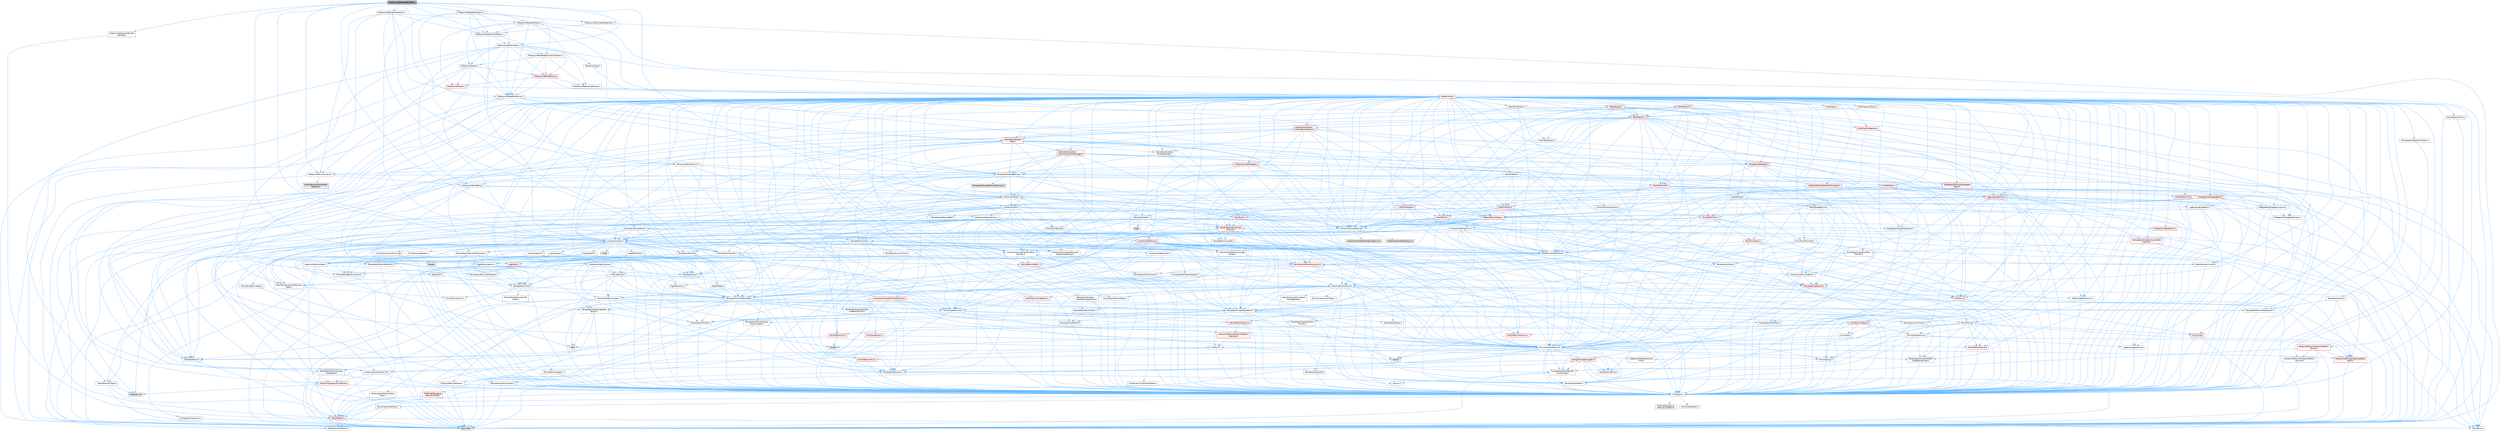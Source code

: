 digraph "MetasoundOperatorBuilder.h"
{
 // INTERACTIVE_SVG=YES
 // LATEX_PDF_SIZE
  bgcolor="transparent";
  edge [fontname=Helvetica,fontsize=10,labelfontname=Helvetica,labelfontsize=10];
  node [fontname=Helvetica,fontsize=10,shape=box,height=0.2,width=0.4];
  Node1 [id="Node000001",label="MetasoundOperatorBuilder.h",height=0.2,width=0.4,color="gray40", fillcolor="grey60", style="filled", fontcolor="black",tooltip=" "];
  Node1 -> Node2 [id="edge1_Node000001_Node000002",color="steelblue1",style="solid",tooltip=" "];
  Node2 [id="Node000002",label="Containers/Array.h",height=0.2,width=0.4,color="grey40", fillcolor="white", style="filled",URL="$df/dd0/Array_8h.html",tooltip=" "];
  Node2 -> Node3 [id="edge2_Node000002_Node000003",color="steelblue1",style="solid",tooltip=" "];
  Node3 [id="Node000003",label="CoreTypes.h",height=0.2,width=0.4,color="grey40", fillcolor="white", style="filled",URL="$dc/dec/CoreTypes_8h.html",tooltip=" "];
  Node3 -> Node4 [id="edge3_Node000003_Node000004",color="steelblue1",style="solid",tooltip=" "];
  Node4 [id="Node000004",label="HAL/Platform.h",height=0.2,width=0.4,color="red", fillcolor="#FFF0F0", style="filled",URL="$d9/dd0/Platform_8h.html",tooltip=" "];
  Node4 -> Node5 [id="edge4_Node000004_Node000005",color="steelblue1",style="solid",tooltip=" "];
  Node5 [id="Node000005",label="Misc/Build.h",height=0.2,width=0.4,color="grey40", fillcolor="white", style="filled",URL="$d3/dbb/Build_8h.html",tooltip=" "];
  Node4 -> Node7 [id="edge5_Node000004_Node000007",color="steelblue1",style="solid",tooltip=" "];
  Node7 [id="Node000007",label="type_traits",height=0.2,width=0.4,color="grey60", fillcolor="#E0E0E0", style="filled",tooltip=" "];
  Node4 -> Node8 [id="edge6_Node000004_Node000008",color="steelblue1",style="solid",tooltip=" "];
  Node8 [id="Node000008",label="PreprocessorHelpers.h",height=0.2,width=0.4,color="grey40", fillcolor="white", style="filled",URL="$db/ddb/PreprocessorHelpers_8h.html",tooltip=" "];
  Node3 -> Node14 [id="edge7_Node000003_Node000014",color="steelblue1",style="solid",tooltip=" "];
  Node14 [id="Node000014",label="ProfilingDebugging\l/UMemoryDefines.h",height=0.2,width=0.4,color="grey40", fillcolor="white", style="filled",URL="$d2/da2/UMemoryDefines_8h.html",tooltip=" "];
  Node3 -> Node15 [id="edge8_Node000003_Node000015",color="steelblue1",style="solid",tooltip=" "];
  Node15 [id="Node000015",label="Misc/CoreMiscDefines.h",height=0.2,width=0.4,color="grey40", fillcolor="white", style="filled",URL="$da/d38/CoreMiscDefines_8h.html",tooltip=" "];
  Node15 -> Node4 [id="edge9_Node000015_Node000004",color="steelblue1",style="solid",tooltip=" "];
  Node15 -> Node8 [id="edge10_Node000015_Node000008",color="steelblue1",style="solid",tooltip=" "];
  Node3 -> Node16 [id="edge11_Node000003_Node000016",color="steelblue1",style="solid",tooltip=" "];
  Node16 [id="Node000016",label="Misc/CoreDefines.h",height=0.2,width=0.4,color="grey40", fillcolor="white", style="filled",URL="$d3/dd2/CoreDefines_8h.html",tooltip=" "];
  Node2 -> Node17 [id="edge12_Node000002_Node000017",color="steelblue1",style="solid",tooltip=" "];
  Node17 [id="Node000017",label="Misc/AssertionMacros.h",height=0.2,width=0.4,color="grey40", fillcolor="white", style="filled",URL="$d0/dfa/AssertionMacros_8h.html",tooltip=" "];
  Node17 -> Node3 [id="edge13_Node000017_Node000003",color="steelblue1",style="solid",tooltip=" "];
  Node17 -> Node4 [id="edge14_Node000017_Node000004",color="steelblue1",style="solid",tooltip=" "];
  Node17 -> Node18 [id="edge15_Node000017_Node000018",color="steelblue1",style="solid",tooltip=" "];
  Node18 [id="Node000018",label="HAL/PlatformMisc.h",height=0.2,width=0.4,color="red", fillcolor="#FFF0F0", style="filled",URL="$d0/df5/PlatformMisc_8h.html",tooltip=" "];
  Node18 -> Node3 [id="edge16_Node000018_Node000003",color="steelblue1",style="solid",tooltip=" "];
  Node17 -> Node8 [id="edge17_Node000017_Node000008",color="steelblue1",style="solid",tooltip=" "];
  Node17 -> Node54 [id="edge18_Node000017_Node000054",color="steelblue1",style="solid",tooltip=" "];
  Node54 [id="Node000054",label="Templates/EnableIf.h",height=0.2,width=0.4,color="grey40", fillcolor="white", style="filled",URL="$d7/d60/EnableIf_8h.html",tooltip=" "];
  Node54 -> Node3 [id="edge19_Node000054_Node000003",color="steelblue1",style="solid",tooltip=" "];
  Node17 -> Node55 [id="edge20_Node000017_Node000055",color="steelblue1",style="solid",tooltip=" "];
  Node55 [id="Node000055",label="Templates/IsArrayOrRefOf\lTypeByPredicate.h",height=0.2,width=0.4,color="grey40", fillcolor="white", style="filled",URL="$d6/da1/IsArrayOrRefOfTypeByPredicate_8h.html",tooltip=" "];
  Node55 -> Node3 [id="edge21_Node000055_Node000003",color="steelblue1",style="solid",tooltip=" "];
  Node17 -> Node56 [id="edge22_Node000017_Node000056",color="steelblue1",style="solid",tooltip=" "];
  Node56 [id="Node000056",label="Templates/IsValidVariadic\lFunctionArg.h",height=0.2,width=0.4,color="grey40", fillcolor="white", style="filled",URL="$d0/dc8/IsValidVariadicFunctionArg_8h.html",tooltip=" "];
  Node56 -> Node3 [id="edge23_Node000056_Node000003",color="steelblue1",style="solid",tooltip=" "];
  Node56 -> Node57 [id="edge24_Node000056_Node000057",color="steelblue1",style="solid",tooltip=" "];
  Node57 [id="Node000057",label="IsEnum.h",height=0.2,width=0.4,color="grey40", fillcolor="white", style="filled",URL="$d4/de5/IsEnum_8h.html",tooltip=" "];
  Node56 -> Node7 [id="edge25_Node000056_Node000007",color="steelblue1",style="solid",tooltip=" "];
  Node17 -> Node58 [id="edge26_Node000017_Node000058",color="steelblue1",style="solid",tooltip=" "];
  Node58 [id="Node000058",label="Traits/IsCharEncodingCompatible\lWith.h",height=0.2,width=0.4,color="red", fillcolor="#FFF0F0", style="filled",URL="$df/dd1/IsCharEncodingCompatibleWith_8h.html",tooltip=" "];
  Node58 -> Node7 [id="edge27_Node000058_Node000007",color="steelblue1",style="solid",tooltip=" "];
  Node17 -> Node60 [id="edge28_Node000017_Node000060",color="steelblue1",style="solid",tooltip=" "];
  Node60 [id="Node000060",label="Misc/VarArgs.h",height=0.2,width=0.4,color="grey40", fillcolor="white", style="filled",URL="$d5/d6f/VarArgs_8h.html",tooltip=" "];
  Node60 -> Node3 [id="edge29_Node000060_Node000003",color="steelblue1",style="solid",tooltip=" "];
  Node17 -> Node61 [id="edge30_Node000017_Node000061",color="steelblue1",style="solid",tooltip=" "];
  Node61 [id="Node000061",label="String/FormatStringSan.h",height=0.2,width=0.4,color="red", fillcolor="#FFF0F0", style="filled",URL="$d3/d8b/FormatStringSan_8h.html",tooltip=" "];
  Node61 -> Node7 [id="edge31_Node000061_Node000007",color="steelblue1",style="solid",tooltip=" "];
  Node61 -> Node3 [id="edge32_Node000061_Node000003",color="steelblue1",style="solid",tooltip=" "];
  Node61 -> Node62 [id="edge33_Node000061_Node000062",color="steelblue1",style="solid",tooltip=" "];
  Node62 [id="Node000062",label="Templates/Requires.h",height=0.2,width=0.4,color="grey40", fillcolor="white", style="filled",URL="$dc/d96/Requires_8h.html",tooltip=" "];
  Node62 -> Node54 [id="edge34_Node000062_Node000054",color="steelblue1",style="solid",tooltip=" "];
  Node62 -> Node7 [id="edge35_Node000062_Node000007",color="steelblue1",style="solid",tooltip=" "];
  Node61 -> Node63 [id="edge36_Node000061_Node000063",color="steelblue1",style="solid",tooltip=" "];
  Node63 [id="Node000063",label="Templates/Identity.h",height=0.2,width=0.4,color="grey40", fillcolor="white", style="filled",URL="$d0/dd5/Identity_8h.html",tooltip=" "];
  Node61 -> Node56 [id="edge37_Node000061_Node000056",color="steelblue1",style="solid",tooltip=" "];
  Node61 -> Node26 [id="edge38_Node000061_Node000026",color="steelblue1",style="solid",tooltip=" "];
  Node26 [id="Node000026",label="Containers/ContainersFwd.h",height=0.2,width=0.4,color="grey40", fillcolor="white", style="filled",URL="$d4/d0a/ContainersFwd_8h.html",tooltip=" "];
  Node26 -> Node4 [id="edge39_Node000026_Node000004",color="steelblue1",style="solid",tooltip=" "];
  Node26 -> Node3 [id="edge40_Node000026_Node000003",color="steelblue1",style="solid",tooltip=" "];
  Node26 -> Node23 [id="edge41_Node000026_Node000023",color="steelblue1",style="solid",tooltip=" "];
  Node23 [id="Node000023",label="Traits/IsContiguousContainer.h",height=0.2,width=0.4,color="red", fillcolor="#FFF0F0", style="filled",URL="$d5/d3c/IsContiguousContainer_8h.html",tooltip=" "];
  Node23 -> Node3 [id="edge42_Node000023_Node000003",color="steelblue1",style="solid",tooltip=" "];
  Node23 -> Node22 [id="edge43_Node000023_Node000022",color="steelblue1",style="solid",tooltip=" "];
  Node22 [id="Node000022",label="initializer_list",height=0.2,width=0.4,color="grey60", fillcolor="#E0E0E0", style="filled",tooltip=" "];
  Node17 -> Node67 [id="edge44_Node000017_Node000067",color="steelblue1",style="solid",tooltip=" "];
  Node67 [id="Node000067",label="atomic",height=0.2,width=0.4,color="grey60", fillcolor="#E0E0E0", style="filled",tooltip=" "];
  Node2 -> Node68 [id="edge45_Node000002_Node000068",color="steelblue1",style="solid",tooltip=" "];
  Node68 [id="Node000068",label="Misc/IntrusiveUnsetOptional\lState.h",height=0.2,width=0.4,color="grey40", fillcolor="white", style="filled",URL="$d2/d0a/IntrusiveUnsetOptionalState_8h.html",tooltip=" "];
  Node68 -> Node69 [id="edge46_Node000068_Node000069",color="steelblue1",style="solid",tooltip=" "];
  Node69 [id="Node000069",label="Misc/OptionalFwd.h",height=0.2,width=0.4,color="grey40", fillcolor="white", style="filled",URL="$dc/d50/OptionalFwd_8h.html",tooltip=" "];
  Node2 -> Node70 [id="edge47_Node000002_Node000070",color="steelblue1",style="solid",tooltip=" "];
  Node70 [id="Node000070",label="Misc/ReverseIterate.h",height=0.2,width=0.4,color="grey40", fillcolor="white", style="filled",URL="$db/de3/ReverseIterate_8h.html",tooltip=" "];
  Node70 -> Node4 [id="edge48_Node000070_Node000004",color="steelblue1",style="solid",tooltip=" "];
  Node70 -> Node71 [id="edge49_Node000070_Node000071",color="steelblue1",style="solid",tooltip=" "];
  Node71 [id="Node000071",label="iterator",height=0.2,width=0.4,color="grey60", fillcolor="#E0E0E0", style="filled",tooltip=" "];
  Node2 -> Node72 [id="edge50_Node000002_Node000072",color="steelblue1",style="solid",tooltip=" "];
  Node72 [id="Node000072",label="HAL/UnrealMemory.h",height=0.2,width=0.4,color="grey40", fillcolor="white", style="filled",URL="$d9/d96/UnrealMemory_8h.html",tooltip=" "];
  Node72 -> Node3 [id="edge51_Node000072_Node000003",color="steelblue1",style="solid",tooltip=" "];
  Node72 -> Node73 [id="edge52_Node000072_Node000073",color="steelblue1",style="solid",tooltip=" "];
  Node73 [id="Node000073",label="GenericPlatform/GenericPlatform\lMemory.h",height=0.2,width=0.4,color="red", fillcolor="#FFF0F0", style="filled",URL="$dd/d22/GenericPlatformMemory_8h.html",tooltip=" "];
  Node73 -> Node25 [id="edge53_Node000073_Node000025",color="steelblue1",style="solid",tooltip=" "];
  Node25 [id="Node000025",label="CoreFwd.h",height=0.2,width=0.4,color="grey40", fillcolor="white", style="filled",URL="$d1/d1e/CoreFwd_8h.html",tooltip=" "];
  Node25 -> Node3 [id="edge54_Node000025_Node000003",color="steelblue1",style="solid",tooltip=" "];
  Node25 -> Node26 [id="edge55_Node000025_Node000026",color="steelblue1",style="solid",tooltip=" "];
  Node25 -> Node27 [id="edge56_Node000025_Node000027",color="steelblue1",style="solid",tooltip=" "];
  Node27 [id="Node000027",label="Math/MathFwd.h",height=0.2,width=0.4,color="grey40", fillcolor="white", style="filled",URL="$d2/d10/MathFwd_8h.html",tooltip=" "];
  Node27 -> Node4 [id="edge57_Node000027_Node000004",color="steelblue1",style="solid",tooltip=" "];
  Node25 -> Node28 [id="edge58_Node000025_Node000028",color="steelblue1",style="solid",tooltip=" "];
  Node28 [id="Node000028",label="UObject/UObjectHierarchy\lFwd.h",height=0.2,width=0.4,color="grey40", fillcolor="white", style="filled",URL="$d3/d13/UObjectHierarchyFwd_8h.html",tooltip=" "];
  Node73 -> Node3 [id="edge59_Node000073_Node000003",color="steelblue1",style="solid",tooltip=" "];
  Node73 -> Node74 [id="edge60_Node000073_Node000074",color="steelblue1",style="solid",tooltip=" "];
  Node74 [id="Node000074",label="HAL/PlatformString.h",height=0.2,width=0.4,color="red", fillcolor="#FFF0F0", style="filled",URL="$db/db5/PlatformString_8h.html",tooltip=" "];
  Node74 -> Node3 [id="edge61_Node000074_Node000003",color="steelblue1",style="solid",tooltip=" "];
  Node73 -> Node39 [id="edge62_Node000073_Node000039",color="steelblue1",style="solid",tooltip=" "];
  Node39 [id="Node000039",label="string.h",height=0.2,width=0.4,color="grey60", fillcolor="#E0E0E0", style="filled",tooltip=" "];
  Node72 -> Node76 [id="edge63_Node000072_Node000076",color="steelblue1",style="solid",tooltip=" "];
  Node76 [id="Node000076",label="HAL/MemoryBase.h",height=0.2,width=0.4,color="red", fillcolor="#FFF0F0", style="filled",URL="$d6/d9f/MemoryBase_8h.html",tooltip=" "];
  Node76 -> Node3 [id="edge64_Node000076_Node000003",color="steelblue1",style="solid",tooltip=" "];
  Node76 -> Node47 [id="edge65_Node000076_Node000047",color="steelblue1",style="solid",tooltip=" "];
  Node47 [id="Node000047",label="HAL/PlatformAtomics.h",height=0.2,width=0.4,color="red", fillcolor="#FFF0F0", style="filled",URL="$d3/d36/PlatformAtomics_8h.html",tooltip=" "];
  Node47 -> Node3 [id="edge66_Node000047_Node000003",color="steelblue1",style="solid",tooltip=" "];
  Node76 -> Node30 [id="edge67_Node000076_Node000030",color="steelblue1",style="solid",tooltip=" "];
  Node30 [id="Node000030",label="HAL/PlatformCrt.h",height=0.2,width=0.4,color="red", fillcolor="#FFF0F0", style="filled",URL="$d8/d75/PlatformCrt_8h.html",tooltip=" "];
  Node30 -> Node31 [id="edge68_Node000030_Node000031",color="steelblue1",style="solid",tooltip=" "];
  Node31 [id="Node000031",label="new",height=0.2,width=0.4,color="grey60", fillcolor="#E0E0E0", style="filled",tooltip=" "];
  Node30 -> Node39 [id="edge69_Node000030_Node000039",color="steelblue1",style="solid",tooltip=" "];
  Node76 -> Node77 [id="edge70_Node000076_Node000077",color="steelblue1",style="solid",tooltip=" "];
  Node77 [id="Node000077",label="Misc/Exec.h",height=0.2,width=0.4,color="grey40", fillcolor="white", style="filled",URL="$de/ddb/Exec_8h.html",tooltip=" "];
  Node77 -> Node3 [id="edge71_Node000077_Node000003",color="steelblue1",style="solid",tooltip=" "];
  Node77 -> Node17 [id="edge72_Node000077_Node000017",color="steelblue1",style="solid",tooltip=" "];
  Node76 -> Node78 [id="edge73_Node000076_Node000078",color="steelblue1",style="solid",tooltip=" "];
  Node78 [id="Node000078",label="Misc/OutputDevice.h",height=0.2,width=0.4,color="grey40", fillcolor="white", style="filled",URL="$d7/d32/OutputDevice_8h.html",tooltip=" "];
  Node78 -> Node25 [id="edge74_Node000078_Node000025",color="steelblue1",style="solid",tooltip=" "];
  Node78 -> Node3 [id="edge75_Node000078_Node000003",color="steelblue1",style="solid",tooltip=" "];
  Node78 -> Node79 [id="edge76_Node000078_Node000079",color="steelblue1",style="solid",tooltip=" "];
  Node79 [id="Node000079",label="Logging/LogVerbosity.h",height=0.2,width=0.4,color="grey40", fillcolor="white", style="filled",URL="$d2/d8f/LogVerbosity_8h.html",tooltip=" "];
  Node79 -> Node3 [id="edge77_Node000079_Node000003",color="steelblue1",style="solid",tooltip=" "];
  Node78 -> Node60 [id="edge78_Node000078_Node000060",color="steelblue1",style="solid",tooltip=" "];
  Node78 -> Node55 [id="edge79_Node000078_Node000055",color="steelblue1",style="solid",tooltip=" "];
  Node78 -> Node56 [id="edge80_Node000078_Node000056",color="steelblue1",style="solid",tooltip=" "];
  Node78 -> Node58 [id="edge81_Node000078_Node000058",color="steelblue1",style="solid",tooltip=" "];
  Node72 -> Node89 [id="edge82_Node000072_Node000089",color="steelblue1",style="solid",tooltip=" "];
  Node89 [id="Node000089",label="HAL/PlatformMemory.h",height=0.2,width=0.4,color="red", fillcolor="#FFF0F0", style="filled",URL="$de/d68/PlatformMemory_8h.html",tooltip=" "];
  Node89 -> Node3 [id="edge83_Node000089_Node000003",color="steelblue1",style="solid",tooltip=" "];
  Node89 -> Node73 [id="edge84_Node000089_Node000073",color="steelblue1",style="solid",tooltip=" "];
  Node72 -> Node91 [id="edge85_Node000072_Node000091",color="steelblue1",style="solid",tooltip=" "];
  Node91 [id="Node000091",label="ProfilingDebugging\l/MemoryTrace.h",height=0.2,width=0.4,color="red", fillcolor="#FFF0F0", style="filled",URL="$da/dd7/MemoryTrace_8h.html",tooltip=" "];
  Node91 -> Node4 [id="edge86_Node000091_Node000004",color="steelblue1",style="solid",tooltip=" "];
  Node72 -> Node92 [id="edge87_Node000072_Node000092",color="steelblue1",style="solid",tooltip=" "];
  Node92 [id="Node000092",label="Templates/IsPointer.h",height=0.2,width=0.4,color="grey40", fillcolor="white", style="filled",URL="$d7/d05/IsPointer_8h.html",tooltip=" "];
  Node92 -> Node3 [id="edge88_Node000092_Node000003",color="steelblue1",style="solid",tooltip=" "];
  Node2 -> Node93 [id="edge89_Node000002_Node000093",color="steelblue1",style="solid",tooltip=" "];
  Node93 [id="Node000093",label="Templates/UnrealTypeTraits.h",height=0.2,width=0.4,color="grey40", fillcolor="white", style="filled",URL="$d2/d2d/UnrealTypeTraits_8h.html",tooltip=" "];
  Node93 -> Node3 [id="edge90_Node000093_Node000003",color="steelblue1",style="solid",tooltip=" "];
  Node93 -> Node92 [id="edge91_Node000093_Node000092",color="steelblue1",style="solid",tooltip=" "];
  Node93 -> Node17 [id="edge92_Node000093_Node000017",color="steelblue1",style="solid",tooltip=" "];
  Node93 -> Node85 [id="edge93_Node000093_Node000085",color="steelblue1",style="solid",tooltip=" "];
  Node85 [id="Node000085",label="Templates/AndOrNot.h",height=0.2,width=0.4,color="grey40", fillcolor="white", style="filled",URL="$db/d0a/AndOrNot_8h.html",tooltip=" "];
  Node85 -> Node3 [id="edge94_Node000085_Node000003",color="steelblue1",style="solid",tooltip=" "];
  Node93 -> Node54 [id="edge95_Node000093_Node000054",color="steelblue1",style="solid",tooltip=" "];
  Node93 -> Node94 [id="edge96_Node000093_Node000094",color="steelblue1",style="solid",tooltip=" "];
  Node94 [id="Node000094",label="Templates/IsArithmetic.h",height=0.2,width=0.4,color="grey40", fillcolor="white", style="filled",URL="$d2/d5d/IsArithmetic_8h.html",tooltip=" "];
  Node94 -> Node3 [id="edge97_Node000094_Node000003",color="steelblue1",style="solid",tooltip=" "];
  Node93 -> Node57 [id="edge98_Node000093_Node000057",color="steelblue1",style="solid",tooltip=" "];
  Node93 -> Node95 [id="edge99_Node000093_Node000095",color="steelblue1",style="solid",tooltip=" "];
  Node95 [id="Node000095",label="Templates/Models.h",height=0.2,width=0.4,color="grey40", fillcolor="white", style="filled",URL="$d3/d0c/Models_8h.html",tooltip=" "];
  Node95 -> Node63 [id="edge100_Node000095_Node000063",color="steelblue1",style="solid",tooltip=" "];
  Node93 -> Node96 [id="edge101_Node000093_Node000096",color="steelblue1",style="solid",tooltip=" "];
  Node96 [id="Node000096",label="Templates/IsPODType.h",height=0.2,width=0.4,color="grey40", fillcolor="white", style="filled",URL="$d7/db1/IsPODType_8h.html",tooltip=" "];
  Node96 -> Node3 [id="edge102_Node000096_Node000003",color="steelblue1",style="solid",tooltip=" "];
  Node93 -> Node97 [id="edge103_Node000093_Node000097",color="steelblue1",style="solid",tooltip=" "];
  Node97 [id="Node000097",label="Templates/IsUECoreType.h",height=0.2,width=0.4,color="grey40", fillcolor="white", style="filled",URL="$d1/db8/IsUECoreType_8h.html",tooltip=" "];
  Node97 -> Node3 [id="edge104_Node000097_Node000003",color="steelblue1",style="solid",tooltip=" "];
  Node97 -> Node7 [id="edge105_Node000097_Node000007",color="steelblue1",style="solid",tooltip=" "];
  Node93 -> Node86 [id="edge106_Node000093_Node000086",color="steelblue1",style="solid",tooltip=" "];
  Node86 [id="Node000086",label="Templates/IsTriviallyCopy\lConstructible.h",height=0.2,width=0.4,color="grey40", fillcolor="white", style="filled",URL="$d3/d78/IsTriviallyCopyConstructible_8h.html",tooltip=" "];
  Node86 -> Node3 [id="edge107_Node000086_Node000003",color="steelblue1",style="solid",tooltip=" "];
  Node86 -> Node7 [id="edge108_Node000086_Node000007",color="steelblue1",style="solid",tooltip=" "];
  Node2 -> Node98 [id="edge109_Node000002_Node000098",color="steelblue1",style="solid",tooltip=" "];
  Node98 [id="Node000098",label="Templates/UnrealTemplate.h",height=0.2,width=0.4,color="grey40", fillcolor="white", style="filled",URL="$d4/d24/UnrealTemplate_8h.html",tooltip=" "];
  Node98 -> Node3 [id="edge110_Node000098_Node000003",color="steelblue1",style="solid",tooltip=" "];
  Node98 -> Node92 [id="edge111_Node000098_Node000092",color="steelblue1",style="solid",tooltip=" "];
  Node98 -> Node72 [id="edge112_Node000098_Node000072",color="steelblue1",style="solid",tooltip=" "];
  Node98 -> Node99 [id="edge113_Node000098_Node000099",color="steelblue1",style="solid",tooltip=" "];
  Node99 [id="Node000099",label="Templates/CopyQualifiers\lAndRefsFromTo.h",height=0.2,width=0.4,color="grey40", fillcolor="white", style="filled",URL="$d3/db3/CopyQualifiersAndRefsFromTo_8h.html",tooltip=" "];
  Node99 -> Node100 [id="edge114_Node000099_Node000100",color="steelblue1",style="solid",tooltip=" "];
  Node100 [id="Node000100",label="Templates/CopyQualifiers\lFromTo.h",height=0.2,width=0.4,color="grey40", fillcolor="white", style="filled",URL="$d5/db4/CopyQualifiersFromTo_8h.html",tooltip=" "];
  Node98 -> Node93 [id="edge115_Node000098_Node000093",color="steelblue1",style="solid",tooltip=" "];
  Node98 -> Node101 [id="edge116_Node000098_Node000101",color="steelblue1",style="solid",tooltip=" "];
  Node101 [id="Node000101",label="Templates/RemoveReference.h",height=0.2,width=0.4,color="grey40", fillcolor="white", style="filled",URL="$da/dbe/RemoveReference_8h.html",tooltip=" "];
  Node101 -> Node3 [id="edge117_Node000101_Node000003",color="steelblue1",style="solid",tooltip=" "];
  Node98 -> Node62 [id="edge118_Node000098_Node000062",color="steelblue1",style="solid",tooltip=" "];
  Node98 -> Node102 [id="edge119_Node000098_Node000102",color="steelblue1",style="solid",tooltip=" "];
  Node102 [id="Node000102",label="Templates/TypeCompatible\lBytes.h",height=0.2,width=0.4,color="grey40", fillcolor="white", style="filled",URL="$df/d0a/TypeCompatibleBytes_8h.html",tooltip=" "];
  Node102 -> Node3 [id="edge120_Node000102_Node000003",color="steelblue1",style="solid",tooltip=" "];
  Node102 -> Node39 [id="edge121_Node000102_Node000039",color="steelblue1",style="solid",tooltip=" "];
  Node102 -> Node31 [id="edge122_Node000102_Node000031",color="steelblue1",style="solid",tooltip=" "];
  Node102 -> Node7 [id="edge123_Node000102_Node000007",color="steelblue1",style="solid",tooltip=" "];
  Node98 -> Node63 [id="edge124_Node000098_Node000063",color="steelblue1",style="solid",tooltip=" "];
  Node98 -> Node23 [id="edge125_Node000098_Node000023",color="steelblue1",style="solid",tooltip=" "];
  Node98 -> Node103 [id="edge126_Node000098_Node000103",color="steelblue1",style="solid",tooltip=" "];
  Node103 [id="Node000103",label="Traits/UseBitwiseSwap.h",height=0.2,width=0.4,color="grey40", fillcolor="white", style="filled",URL="$db/df3/UseBitwiseSwap_8h.html",tooltip=" "];
  Node103 -> Node3 [id="edge127_Node000103_Node000003",color="steelblue1",style="solid",tooltip=" "];
  Node103 -> Node7 [id="edge128_Node000103_Node000007",color="steelblue1",style="solid",tooltip=" "];
  Node98 -> Node7 [id="edge129_Node000098_Node000007",color="steelblue1",style="solid",tooltip=" "];
  Node2 -> Node104 [id="edge130_Node000002_Node000104",color="steelblue1",style="solid",tooltip=" "];
  Node104 [id="Node000104",label="Containers/AllowShrinking.h",height=0.2,width=0.4,color="grey40", fillcolor="white", style="filled",URL="$d7/d1a/AllowShrinking_8h.html",tooltip=" "];
  Node104 -> Node3 [id="edge131_Node000104_Node000003",color="steelblue1",style="solid",tooltip=" "];
  Node2 -> Node105 [id="edge132_Node000002_Node000105",color="steelblue1",style="solid",tooltip=" "];
  Node105 [id="Node000105",label="Containers/ContainerAllocation\lPolicies.h",height=0.2,width=0.4,color="grey40", fillcolor="white", style="filled",URL="$d7/dff/ContainerAllocationPolicies_8h.html",tooltip=" "];
  Node105 -> Node3 [id="edge133_Node000105_Node000003",color="steelblue1",style="solid",tooltip=" "];
  Node105 -> Node106 [id="edge134_Node000105_Node000106",color="steelblue1",style="solid",tooltip=" "];
  Node106 [id="Node000106",label="Containers/ContainerHelpers.h",height=0.2,width=0.4,color="grey40", fillcolor="white", style="filled",URL="$d7/d33/ContainerHelpers_8h.html",tooltip=" "];
  Node106 -> Node3 [id="edge135_Node000106_Node000003",color="steelblue1",style="solid",tooltip=" "];
  Node105 -> Node105 [id="edge136_Node000105_Node000105",color="steelblue1",style="solid",tooltip=" "];
  Node105 -> Node107 [id="edge137_Node000105_Node000107",color="steelblue1",style="solid",tooltip=" "];
  Node107 [id="Node000107",label="HAL/PlatformMath.h",height=0.2,width=0.4,color="red", fillcolor="#FFF0F0", style="filled",URL="$dc/d53/PlatformMath_8h.html",tooltip=" "];
  Node107 -> Node3 [id="edge138_Node000107_Node000003",color="steelblue1",style="solid",tooltip=" "];
  Node105 -> Node72 [id="edge139_Node000105_Node000072",color="steelblue1",style="solid",tooltip=" "];
  Node105 -> Node40 [id="edge140_Node000105_Node000040",color="steelblue1",style="solid",tooltip=" "];
  Node40 [id="Node000040",label="Math/NumericLimits.h",height=0.2,width=0.4,color="grey40", fillcolor="white", style="filled",URL="$df/d1b/NumericLimits_8h.html",tooltip=" "];
  Node40 -> Node3 [id="edge141_Node000040_Node000003",color="steelblue1",style="solid",tooltip=" "];
  Node105 -> Node17 [id="edge142_Node000105_Node000017",color="steelblue1",style="solid",tooltip=" "];
  Node105 -> Node115 [id="edge143_Node000105_Node000115",color="steelblue1",style="solid",tooltip=" "];
  Node115 [id="Node000115",label="Templates/IsPolymorphic.h",height=0.2,width=0.4,color="grey40", fillcolor="white", style="filled",URL="$dc/d20/IsPolymorphic_8h.html",tooltip=" "];
  Node105 -> Node116 [id="edge144_Node000105_Node000116",color="steelblue1",style="solid",tooltip=" "];
  Node116 [id="Node000116",label="Templates/MemoryOps.h",height=0.2,width=0.4,color="grey40", fillcolor="white", style="filled",URL="$db/dea/MemoryOps_8h.html",tooltip=" "];
  Node116 -> Node3 [id="edge145_Node000116_Node000003",color="steelblue1",style="solid",tooltip=" "];
  Node116 -> Node72 [id="edge146_Node000116_Node000072",color="steelblue1",style="solid",tooltip=" "];
  Node116 -> Node87 [id="edge147_Node000116_Node000087",color="steelblue1",style="solid",tooltip=" "];
  Node87 [id="Node000087",label="Templates/IsTriviallyCopy\lAssignable.h",height=0.2,width=0.4,color="grey40", fillcolor="white", style="filled",URL="$d2/df2/IsTriviallyCopyAssignable_8h.html",tooltip=" "];
  Node87 -> Node3 [id="edge148_Node000087_Node000003",color="steelblue1",style="solid",tooltip=" "];
  Node87 -> Node7 [id="edge149_Node000087_Node000007",color="steelblue1",style="solid",tooltip=" "];
  Node116 -> Node86 [id="edge150_Node000116_Node000086",color="steelblue1",style="solid",tooltip=" "];
  Node116 -> Node62 [id="edge151_Node000116_Node000062",color="steelblue1",style="solid",tooltip=" "];
  Node116 -> Node93 [id="edge152_Node000116_Node000093",color="steelblue1",style="solid",tooltip=" "];
  Node116 -> Node103 [id="edge153_Node000116_Node000103",color="steelblue1",style="solid",tooltip=" "];
  Node116 -> Node31 [id="edge154_Node000116_Node000031",color="steelblue1",style="solid",tooltip=" "];
  Node116 -> Node7 [id="edge155_Node000116_Node000007",color="steelblue1",style="solid",tooltip=" "];
  Node105 -> Node102 [id="edge156_Node000105_Node000102",color="steelblue1",style="solid",tooltip=" "];
  Node105 -> Node7 [id="edge157_Node000105_Node000007",color="steelblue1",style="solid",tooltip=" "];
  Node2 -> Node117 [id="edge158_Node000002_Node000117",color="steelblue1",style="solid",tooltip=" "];
  Node117 [id="Node000117",label="Containers/ContainerElement\lTypeCompatibility.h",height=0.2,width=0.4,color="grey40", fillcolor="white", style="filled",URL="$df/ddf/ContainerElementTypeCompatibility_8h.html",tooltip=" "];
  Node117 -> Node3 [id="edge159_Node000117_Node000003",color="steelblue1",style="solid",tooltip=" "];
  Node117 -> Node93 [id="edge160_Node000117_Node000093",color="steelblue1",style="solid",tooltip=" "];
  Node2 -> Node118 [id="edge161_Node000002_Node000118",color="steelblue1",style="solid",tooltip=" "];
  Node118 [id="Node000118",label="Serialization/Archive.h",height=0.2,width=0.4,color="grey40", fillcolor="white", style="filled",URL="$d7/d3b/Archive_8h.html",tooltip=" "];
  Node118 -> Node25 [id="edge162_Node000118_Node000025",color="steelblue1",style="solid",tooltip=" "];
  Node118 -> Node3 [id="edge163_Node000118_Node000003",color="steelblue1",style="solid",tooltip=" "];
  Node118 -> Node119 [id="edge164_Node000118_Node000119",color="steelblue1",style="solid",tooltip=" "];
  Node119 [id="Node000119",label="HAL/PlatformProperties.h",height=0.2,width=0.4,color="red", fillcolor="#FFF0F0", style="filled",URL="$d9/db0/PlatformProperties_8h.html",tooltip=" "];
  Node119 -> Node3 [id="edge165_Node000119_Node000003",color="steelblue1",style="solid",tooltip=" "];
  Node118 -> Node122 [id="edge166_Node000118_Node000122",color="steelblue1",style="solid",tooltip=" "];
  Node122 [id="Node000122",label="Internationalization\l/TextNamespaceFwd.h",height=0.2,width=0.4,color="grey40", fillcolor="white", style="filled",URL="$d8/d97/TextNamespaceFwd_8h.html",tooltip=" "];
  Node122 -> Node3 [id="edge167_Node000122_Node000003",color="steelblue1",style="solid",tooltip=" "];
  Node118 -> Node27 [id="edge168_Node000118_Node000027",color="steelblue1",style="solid",tooltip=" "];
  Node118 -> Node17 [id="edge169_Node000118_Node000017",color="steelblue1",style="solid",tooltip=" "];
  Node118 -> Node5 [id="edge170_Node000118_Node000005",color="steelblue1",style="solid",tooltip=" "];
  Node118 -> Node41 [id="edge171_Node000118_Node000041",color="steelblue1",style="solid",tooltip=" "];
  Node41 [id="Node000041",label="Misc/CompressionFlags.h",height=0.2,width=0.4,color="grey40", fillcolor="white", style="filled",URL="$d9/d76/CompressionFlags_8h.html",tooltip=" "];
  Node118 -> Node123 [id="edge172_Node000118_Node000123",color="steelblue1",style="solid",tooltip=" "];
  Node123 [id="Node000123",label="Misc/EngineVersionBase.h",height=0.2,width=0.4,color="grey40", fillcolor="white", style="filled",URL="$d5/d2b/EngineVersionBase_8h.html",tooltip=" "];
  Node123 -> Node3 [id="edge173_Node000123_Node000003",color="steelblue1",style="solid",tooltip=" "];
  Node118 -> Node60 [id="edge174_Node000118_Node000060",color="steelblue1",style="solid",tooltip=" "];
  Node118 -> Node124 [id="edge175_Node000118_Node000124",color="steelblue1",style="solid",tooltip=" "];
  Node124 [id="Node000124",label="Serialization/ArchiveCook\lData.h",height=0.2,width=0.4,color="grey40", fillcolor="white", style="filled",URL="$dc/db6/ArchiveCookData_8h.html",tooltip=" "];
  Node124 -> Node4 [id="edge176_Node000124_Node000004",color="steelblue1",style="solid",tooltip=" "];
  Node118 -> Node125 [id="edge177_Node000118_Node000125",color="steelblue1",style="solid",tooltip=" "];
  Node125 [id="Node000125",label="Serialization/ArchiveSave\lPackageData.h",height=0.2,width=0.4,color="grey40", fillcolor="white", style="filled",URL="$d1/d37/ArchiveSavePackageData_8h.html",tooltip=" "];
  Node118 -> Node54 [id="edge178_Node000118_Node000054",color="steelblue1",style="solid",tooltip=" "];
  Node118 -> Node55 [id="edge179_Node000118_Node000055",color="steelblue1",style="solid",tooltip=" "];
  Node118 -> Node126 [id="edge180_Node000118_Node000126",color="steelblue1",style="solid",tooltip=" "];
  Node126 [id="Node000126",label="Templates/IsEnumClass.h",height=0.2,width=0.4,color="grey40", fillcolor="white", style="filled",URL="$d7/d15/IsEnumClass_8h.html",tooltip=" "];
  Node126 -> Node3 [id="edge181_Node000126_Node000003",color="steelblue1",style="solid",tooltip=" "];
  Node126 -> Node85 [id="edge182_Node000126_Node000085",color="steelblue1",style="solid",tooltip=" "];
  Node118 -> Node112 [id="edge183_Node000118_Node000112",color="steelblue1",style="solid",tooltip=" "];
  Node112 [id="Node000112",label="Templates/IsSigned.h",height=0.2,width=0.4,color="grey40", fillcolor="white", style="filled",URL="$d8/dd8/IsSigned_8h.html",tooltip=" "];
  Node112 -> Node3 [id="edge184_Node000112_Node000003",color="steelblue1",style="solid",tooltip=" "];
  Node118 -> Node56 [id="edge185_Node000118_Node000056",color="steelblue1",style="solid",tooltip=" "];
  Node118 -> Node98 [id="edge186_Node000118_Node000098",color="steelblue1",style="solid",tooltip=" "];
  Node118 -> Node58 [id="edge187_Node000118_Node000058",color="steelblue1",style="solid",tooltip=" "];
  Node118 -> Node127 [id="edge188_Node000118_Node000127",color="steelblue1",style="solid",tooltip=" "];
  Node127 [id="Node000127",label="UObject/ObjectVersion.h",height=0.2,width=0.4,color="grey40", fillcolor="white", style="filled",URL="$da/d63/ObjectVersion_8h.html",tooltip=" "];
  Node127 -> Node3 [id="edge189_Node000127_Node000003",color="steelblue1",style="solid",tooltip=" "];
  Node2 -> Node128 [id="edge190_Node000002_Node000128",color="steelblue1",style="solid",tooltip=" "];
  Node128 [id="Node000128",label="Serialization/MemoryImage\lWriter.h",height=0.2,width=0.4,color="grey40", fillcolor="white", style="filled",URL="$d0/d08/MemoryImageWriter_8h.html",tooltip=" "];
  Node128 -> Node3 [id="edge191_Node000128_Node000003",color="steelblue1",style="solid",tooltip=" "];
  Node128 -> Node129 [id="edge192_Node000128_Node000129",color="steelblue1",style="solid",tooltip=" "];
  Node129 [id="Node000129",label="Serialization/MemoryLayout.h",height=0.2,width=0.4,color="red", fillcolor="#FFF0F0", style="filled",URL="$d7/d66/MemoryLayout_8h.html",tooltip=" "];
  Node129 -> Node132 [id="edge193_Node000129_Node000132",color="steelblue1",style="solid",tooltip=" "];
  Node132 [id="Node000132",label="Containers/EnumAsByte.h",height=0.2,width=0.4,color="grey40", fillcolor="white", style="filled",URL="$d6/d9a/EnumAsByte_8h.html",tooltip=" "];
  Node132 -> Node3 [id="edge194_Node000132_Node000003",color="steelblue1",style="solid",tooltip=" "];
  Node132 -> Node96 [id="edge195_Node000132_Node000096",color="steelblue1",style="solid",tooltip=" "];
  Node132 -> Node133 [id="edge196_Node000132_Node000133",color="steelblue1",style="solid",tooltip=" "];
  Node133 [id="Node000133",label="Templates/TypeHash.h",height=0.2,width=0.4,color="red", fillcolor="#FFF0F0", style="filled",URL="$d1/d62/TypeHash_8h.html",tooltip=" "];
  Node133 -> Node3 [id="edge197_Node000133_Node000003",color="steelblue1",style="solid",tooltip=" "];
  Node133 -> Node62 [id="edge198_Node000133_Node000062",color="steelblue1",style="solid",tooltip=" "];
  Node133 -> Node134 [id="edge199_Node000133_Node000134",color="steelblue1",style="solid",tooltip=" "];
  Node134 [id="Node000134",label="Misc/Crc.h",height=0.2,width=0.4,color="red", fillcolor="#FFF0F0", style="filled",URL="$d4/dd2/Crc_8h.html",tooltip=" "];
  Node134 -> Node3 [id="edge200_Node000134_Node000003",color="steelblue1",style="solid",tooltip=" "];
  Node134 -> Node74 [id="edge201_Node000134_Node000074",color="steelblue1",style="solid",tooltip=" "];
  Node134 -> Node17 [id="edge202_Node000134_Node000017",color="steelblue1",style="solid",tooltip=" "];
  Node134 -> Node135 [id="edge203_Node000134_Node000135",color="steelblue1",style="solid",tooltip=" "];
  Node135 [id="Node000135",label="Misc/CString.h",height=0.2,width=0.4,color="grey40", fillcolor="white", style="filled",URL="$d2/d49/CString_8h.html",tooltip=" "];
  Node135 -> Node3 [id="edge204_Node000135_Node000003",color="steelblue1",style="solid",tooltip=" "];
  Node135 -> Node30 [id="edge205_Node000135_Node000030",color="steelblue1",style="solid",tooltip=" "];
  Node135 -> Node74 [id="edge206_Node000135_Node000074",color="steelblue1",style="solid",tooltip=" "];
  Node135 -> Node17 [id="edge207_Node000135_Node000017",color="steelblue1",style="solid",tooltip=" "];
  Node135 -> Node136 [id="edge208_Node000135_Node000136",color="steelblue1",style="solid",tooltip=" "];
  Node136 [id="Node000136",label="Misc/Char.h",height=0.2,width=0.4,color="red", fillcolor="#FFF0F0", style="filled",URL="$d0/d58/Char_8h.html",tooltip=" "];
  Node136 -> Node3 [id="edge209_Node000136_Node000003",color="steelblue1",style="solid",tooltip=" "];
  Node136 -> Node7 [id="edge210_Node000136_Node000007",color="steelblue1",style="solid",tooltip=" "];
  Node135 -> Node60 [id="edge211_Node000135_Node000060",color="steelblue1",style="solid",tooltip=" "];
  Node135 -> Node55 [id="edge212_Node000135_Node000055",color="steelblue1",style="solid",tooltip=" "];
  Node135 -> Node56 [id="edge213_Node000135_Node000056",color="steelblue1",style="solid",tooltip=" "];
  Node135 -> Node58 [id="edge214_Node000135_Node000058",color="steelblue1",style="solid",tooltip=" "];
  Node134 -> Node136 [id="edge215_Node000134_Node000136",color="steelblue1",style="solid",tooltip=" "];
  Node134 -> Node93 [id="edge216_Node000134_Node000093",color="steelblue1",style="solid",tooltip=" "];
  Node133 -> Node7 [id="edge217_Node000133_Node000007",color="steelblue1",style="solid",tooltip=" "];
  Node129 -> Node72 [id="edge218_Node000129_Node000072",color="steelblue1",style="solid",tooltip=" "];
  Node129 -> Node54 [id="edge219_Node000129_Node000054",color="steelblue1",style="solid",tooltip=" "];
  Node129 -> Node115 [id="edge220_Node000129_Node000115",color="steelblue1",style="solid",tooltip=" "];
  Node129 -> Node95 [id="edge221_Node000129_Node000095",color="steelblue1",style="solid",tooltip=" "];
  Node129 -> Node98 [id="edge222_Node000129_Node000098",color="steelblue1",style="solid",tooltip=" "];
  Node2 -> Node142 [id="edge223_Node000002_Node000142",color="steelblue1",style="solid",tooltip=" "];
  Node142 [id="Node000142",label="Algo/Heapify.h",height=0.2,width=0.4,color="grey40", fillcolor="white", style="filled",URL="$d0/d2a/Heapify_8h.html",tooltip=" "];
  Node142 -> Node143 [id="edge224_Node000142_Node000143",color="steelblue1",style="solid",tooltip=" "];
  Node143 [id="Node000143",label="Algo/Impl/BinaryHeap.h",height=0.2,width=0.4,color="grey40", fillcolor="white", style="filled",URL="$d7/da3/Algo_2Impl_2BinaryHeap_8h.html",tooltip=" "];
  Node143 -> Node144 [id="edge225_Node000143_Node000144",color="steelblue1",style="solid",tooltip=" "];
  Node144 [id="Node000144",label="Templates/Invoke.h",height=0.2,width=0.4,color="grey40", fillcolor="white", style="filled",URL="$d7/deb/Invoke_8h.html",tooltip=" "];
  Node144 -> Node3 [id="edge226_Node000144_Node000003",color="steelblue1",style="solid",tooltip=" "];
  Node144 -> Node145 [id="edge227_Node000144_Node000145",color="steelblue1",style="solid",tooltip=" "];
  Node145 [id="Node000145",label="Traits/MemberFunctionPtr\lOuter.h",height=0.2,width=0.4,color="grey40", fillcolor="white", style="filled",URL="$db/da7/MemberFunctionPtrOuter_8h.html",tooltip=" "];
  Node144 -> Node98 [id="edge228_Node000144_Node000098",color="steelblue1",style="solid",tooltip=" "];
  Node144 -> Node7 [id="edge229_Node000144_Node000007",color="steelblue1",style="solid",tooltip=" "];
  Node143 -> Node146 [id="edge230_Node000143_Node000146",color="steelblue1",style="solid",tooltip=" "];
  Node146 [id="Node000146",label="Templates/Projection.h",height=0.2,width=0.4,color="grey40", fillcolor="white", style="filled",URL="$d7/df0/Projection_8h.html",tooltip=" "];
  Node146 -> Node7 [id="edge231_Node000146_Node000007",color="steelblue1",style="solid",tooltip=" "];
  Node143 -> Node147 [id="edge232_Node000143_Node000147",color="steelblue1",style="solid",tooltip=" "];
  Node147 [id="Node000147",label="Templates/ReversePredicate.h",height=0.2,width=0.4,color="grey40", fillcolor="white", style="filled",URL="$d8/d28/ReversePredicate_8h.html",tooltip=" "];
  Node147 -> Node144 [id="edge233_Node000147_Node000144",color="steelblue1",style="solid",tooltip=" "];
  Node147 -> Node98 [id="edge234_Node000147_Node000098",color="steelblue1",style="solid",tooltip=" "];
  Node143 -> Node7 [id="edge235_Node000143_Node000007",color="steelblue1",style="solid",tooltip=" "];
  Node142 -> Node148 [id="edge236_Node000142_Node000148",color="steelblue1",style="solid",tooltip=" "];
  Node148 [id="Node000148",label="Templates/IdentityFunctor.h",height=0.2,width=0.4,color="grey40", fillcolor="white", style="filled",URL="$d7/d2e/IdentityFunctor_8h.html",tooltip=" "];
  Node148 -> Node4 [id="edge237_Node000148_Node000004",color="steelblue1",style="solid",tooltip=" "];
  Node142 -> Node144 [id="edge238_Node000142_Node000144",color="steelblue1",style="solid",tooltip=" "];
  Node142 -> Node149 [id="edge239_Node000142_Node000149",color="steelblue1",style="solid",tooltip=" "];
  Node149 [id="Node000149",label="Templates/Less.h",height=0.2,width=0.4,color="grey40", fillcolor="white", style="filled",URL="$de/dc8/Less_8h.html",tooltip=" "];
  Node149 -> Node3 [id="edge240_Node000149_Node000003",color="steelblue1",style="solid",tooltip=" "];
  Node149 -> Node98 [id="edge241_Node000149_Node000098",color="steelblue1",style="solid",tooltip=" "];
  Node142 -> Node98 [id="edge242_Node000142_Node000098",color="steelblue1",style="solid",tooltip=" "];
  Node2 -> Node150 [id="edge243_Node000002_Node000150",color="steelblue1",style="solid",tooltip=" "];
  Node150 [id="Node000150",label="Algo/HeapSort.h",height=0.2,width=0.4,color="grey40", fillcolor="white", style="filled",URL="$d3/d92/HeapSort_8h.html",tooltip=" "];
  Node150 -> Node143 [id="edge244_Node000150_Node000143",color="steelblue1",style="solid",tooltip=" "];
  Node150 -> Node148 [id="edge245_Node000150_Node000148",color="steelblue1",style="solid",tooltip=" "];
  Node150 -> Node149 [id="edge246_Node000150_Node000149",color="steelblue1",style="solid",tooltip=" "];
  Node150 -> Node98 [id="edge247_Node000150_Node000098",color="steelblue1",style="solid",tooltip=" "];
  Node2 -> Node151 [id="edge248_Node000002_Node000151",color="steelblue1",style="solid",tooltip=" "];
  Node151 [id="Node000151",label="Algo/IsHeap.h",height=0.2,width=0.4,color="grey40", fillcolor="white", style="filled",URL="$de/d32/IsHeap_8h.html",tooltip=" "];
  Node151 -> Node143 [id="edge249_Node000151_Node000143",color="steelblue1",style="solid",tooltip=" "];
  Node151 -> Node148 [id="edge250_Node000151_Node000148",color="steelblue1",style="solid",tooltip=" "];
  Node151 -> Node144 [id="edge251_Node000151_Node000144",color="steelblue1",style="solid",tooltip=" "];
  Node151 -> Node149 [id="edge252_Node000151_Node000149",color="steelblue1",style="solid",tooltip=" "];
  Node151 -> Node98 [id="edge253_Node000151_Node000098",color="steelblue1",style="solid",tooltip=" "];
  Node2 -> Node143 [id="edge254_Node000002_Node000143",color="steelblue1",style="solid",tooltip=" "];
  Node2 -> Node152 [id="edge255_Node000002_Node000152",color="steelblue1",style="solid",tooltip=" "];
  Node152 [id="Node000152",label="Algo/StableSort.h",height=0.2,width=0.4,color="grey40", fillcolor="white", style="filled",URL="$d7/d3c/StableSort_8h.html",tooltip=" "];
  Node152 -> Node153 [id="edge256_Node000152_Node000153",color="steelblue1",style="solid",tooltip=" "];
  Node153 [id="Node000153",label="Algo/BinarySearch.h",height=0.2,width=0.4,color="grey40", fillcolor="white", style="filled",URL="$db/db4/BinarySearch_8h.html",tooltip=" "];
  Node153 -> Node148 [id="edge257_Node000153_Node000148",color="steelblue1",style="solid",tooltip=" "];
  Node153 -> Node144 [id="edge258_Node000153_Node000144",color="steelblue1",style="solid",tooltip=" "];
  Node153 -> Node149 [id="edge259_Node000153_Node000149",color="steelblue1",style="solid",tooltip=" "];
  Node152 -> Node154 [id="edge260_Node000152_Node000154",color="steelblue1",style="solid",tooltip=" "];
  Node154 [id="Node000154",label="Algo/Rotate.h",height=0.2,width=0.4,color="grey40", fillcolor="white", style="filled",URL="$dd/da7/Rotate_8h.html",tooltip=" "];
  Node154 -> Node98 [id="edge261_Node000154_Node000098",color="steelblue1",style="solid",tooltip=" "];
  Node152 -> Node148 [id="edge262_Node000152_Node000148",color="steelblue1",style="solid",tooltip=" "];
  Node152 -> Node144 [id="edge263_Node000152_Node000144",color="steelblue1",style="solid",tooltip=" "];
  Node152 -> Node149 [id="edge264_Node000152_Node000149",color="steelblue1",style="solid",tooltip=" "];
  Node152 -> Node98 [id="edge265_Node000152_Node000098",color="steelblue1",style="solid",tooltip=" "];
  Node2 -> Node155 [id="edge266_Node000002_Node000155",color="steelblue1",style="solid",tooltip=" "];
  Node155 [id="Node000155",label="Concepts/GetTypeHashable.h",height=0.2,width=0.4,color="grey40", fillcolor="white", style="filled",URL="$d3/da2/GetTypeHashable_8h.html",tooltip=" "];
  Node155 -> Node3 [id="edge267_Node000155_Node000003",color="steelblue1",style="solid",tooltip=" "];
  Node155 -> Node133 [id="edge268_Node000155_Node000133",color="steelblue1",style="solid",tooltip=" "];
  Node2 -> Node148 [id="edge269_Node000002_Node000148",color="steelblue1",style="solid",tooltip=" "];
  Node2 -> Node144 [id="edge270_Node000002_Node000144",color="steelblue1",style="solid",tooltip=" "];
  Node2 -> Node149 [id="edge271_Node000002_Node000149",color="steelblue1",style="solid",tooltip=" "];
  Node2 -> Node156 [id="edge272_Node000002_Node000156",color="steelblue1",style="solid",tooltip=" "];
  Node156 [id="Node000156",label="Templates/LosesQualifiers\lFromTo.h",height=0.2,width=0.4,color="grey40", fillcolor="white", style="filled",URL="$d2/db3/LosesQualifiersFromTo_8h.html",tooltip=" "];
  Node156 -> Node100 [id="edge273_Node000156_Node000100",color="steelblue1",style="solid",tooltip=" "];
  Node156 -> Node7 [id="edge274_Node000156_Node000007",color="steelblue1",style="solid",tooltip=" "];
  Node2 -> Node62 [id="edge275_Node000002_Node000062",color="steelblue1",style="solid",tooltip=" "];
  Node2 -> Node157 [id="edge276_Node000002_Node000157",color="steelblue1",style="solid",tooltip=" "];
  Node157 [id="Node000157",label="Templates/Sorting.h",height=0.2,width=0.4,color="grey40", fillcolor="white", style="filled",URL="$d3/d9e/Sorting_8h.html",tooltip=" "];
  Node157 -> Node3 [id="edge277_Node000157_Node000003",color="steelblue1",style="solid",tooltip=" "];
  Node157 -> Node153 [id="edge278_Node000157_Node000153",color="steelblue1",style="solid",tooltip=" "];
  Node157 -> Node158 [id="edge279_Node000157_Node000158",color="steelblue1",style="solid",tooltip=" "];
  Node158 [id="Node000158",label="Algo/Sort.h",height=0.2,width=0.4,color="red", fillcolor="#FFF0F0", style="filled",URL="$d1/d87/Sort_8h.html",tooltip=" "];
  Node157 -> Node107 [id="edge280_Node000157_Node000107",color="steelblue1",style="solid",tooltip=" "];
  Node157 -> Node149 [id="edge281_Node000157_Node000149",color="steelblue1",style="solid",tooltip=" "];
  Node2 -> Node161 [id="edge282_Node000002_Node000161",color="steelblue1",style="solid",tooltip=" "];
  Node161 [id="Node000161",label="Templates/AlignmentTemplates.h",height=0.2,width=0.4,color="grey40", fillcolor="white", style="filled",URL="$dd/d32/AlignmentTemplates_8h.html",tooltip=" "];
  Node161 -> Node3 [id="edge283_Node000161_Node000003",color="steelblue1",style="solid",tooltip=" "];
  Node161 -> Node83 [id="edge284_Node000161_Node000083",color="steelblue1",style="solid",tooltip=" "];
  Node83 [id="Node000083",label="Templates/IsIntegral.h",height=0.2,width=0.4,color="grey40", fillcolor="white", style="filled",URL="$da/d64/IsIntegral_8h.html",tooltip=" "];
  Node83 -> Node3 [id="edge285_Node000083_Node000003",color="steelblue1",style="solid",tooltip=" "];
  Node161 -> Node92 [id="edge286_Node000161_Node000092",color="steelblue1",style="solid",tooltip=" "];
  Node2 -> Node21 [id="edge287_Node000002_Node000021",color="steelblue1",style="solid",tooltip=" "];
  Node21 [id="Node000021",label="Traits/ElementType.h",height=0.2,width=0.4,color="grey40", fillcolor="white", style="filled",URL="$d5/d4f/ElementType_8h.html",tooltip=" "];
  Node21 -> Node4 [id="edge288_Node000021_Node000004",color="steelblue1",style="solid",tooltip=" "];
  Node21 -> Node22 [id="edge289_Node000021_Node000022",color="steelblue1",style="solid",tooltip=" "];
  Node21 -> Node7 [id="edge290_Node000021_Node000007",color="steelblue1",style="solid",tooltip=" "];
  Node2 -> Node113 [id="edge291_Node000002_Node000113",color="steelblue1",style="solid",tooltip=" "];
  Node113 [id="Node000113",label="limits",height=0.2,width=0.4,color="grey60", fillcolor="#E0E0E0", style="filled",tooltip=" "];
  Node2 -> Node7 [id="edge292_Node000002_Node000007",color="steelblue1",style="solid",tooltip=" "];
  Node1 -> Node162 [id="edge293_Node000001_Node000162",color="steelblue1",style="solid",tooltip=" "];
  Node162 [id="Node000162",label="Containers/Map.h",height=0.2,width=0.4,color="grey40", fillcolor="white", style="filled",URL="$df/d79/Map_8h.html",tooltip=" "];
  Node162 -> Node3 [id="edge294_Node000162_Node000003",color="steelblue1",style="solid",tooltip=" "];
  Node162 -> Node163 [id="edge295_Node000162_Node000163",color="steelblue1",style="solid",tooltip=" "];
  Node163 [id="Node000163",label="Algo/Reverse.h",height=0.2,width=0.4,color="grey40", fillcolor="white", style="filled",URL="$d5/d93/Reverse_8h.html",tooltip=" "];
  Node163 -> Node3 [id="edge296_Node000163_Node000003",color="steelblue1",style="solid",tooltip=" "];
  Node163 -> Node98 [id="edge297_Node000163_Node000098",color="steelblue1",style="solid",tooltip=" "];
  Node162 -> Node117 [id="edge298_Node000162_Node000117",color="steelblue1",style="solid",tooltip=" "];
  Node162 -> Node164 [id="edge299_Node000162_Node000164",color="steelblue1",style="solid",tooltip=" "];
  Node164 [id="Node000164",label="Containers/Set.h",height=0.2,width=0.4,color="grey40", fillcolor="white", style="filled",URL="$d4/d45/Set_8h.html",tooltip=" "];
  Node164 -> Node105 [id="edge300_Node000164_Node000105",color="steelblue1",style="solid",tooltip=" "];
  Node164 -> Node117 [id="edge301_Node000164_Node000117",color="steelblue1",style="solid",tooltip=" "];
  Node164 -> Node165 [id="edge302_Node000164_Node000165",color="steelblue1",style="solid",tooltip=" "];
  Node165 [id="Node000165",label="Containers/SetUtilities.h",height=0.2,width=0.4,color="grey40", fillcolor="white", style="filled",URL="$dc/de5/SetUtilities_8h.html",tooltip=" "];
  Node165 -> Node3 [id="edge303_Node000165_Node000003",color="steelblue1",style="solid",tooltip=" "];
  Node165 -> Node129 [id="edge304_Node000165_Node000129",color="steelblue1",style="solid",tooltip=" "];
  Node165 -> Node116 [id="edge305_Node000165_Node000116",color="steelblue1",style="solid",tooltip=" "];
  Node165 -> Node93 [id="edge306_Node000165_Node000093",color="steelblue1",style="solid",tooltip=" "];
  Node164 -> Node166 [id="edge307_Node000164_Node000166",color="steelblue1",style="solid",tooltip=" "];
  Node166 [id="Node000166",label="Containers/SparseArray.h",height=0.2,width=0.4,color="grey40", fillcolor="white", style="filled",URL="$d5/dbf/SparseArray_8h.html",tooltip=" "];
  Node166 -> Node3 [id="edge308_Node000166_Node000003",color="steelblue1",style="solid",tooltip=" "];
  Node166 -> Node17 [id="edge309_Node000166_Node000017",color="steelblue1",style="solid",tooltip=" "];
  Node166 -> Node72 [id="edge310_Node000166_Node000072",color="steelblue1",style="solid",tooltip=" "];
  Node166 -> Node93 [id="edge311_Node000166_Node000093",color="steelblue1",style="solid",tooltip=" "];
  Node166 -> Node98 [id="edge312_Node000166_Node000098",color="steelblue1",style="solid",tooltip=" "];
  Node166 -> Node105 [id="edge313_Node000166_Node000105",color="steelblue1",style="solid",tooltip=" "];
  Node166 -> Node149 [id="edge314_Node000166_Node000149",color="steelblue1",style="solid",tooltip=" "];
  Node166 -> Node2 [id="edge315_Node000166_Node000002",color="steelblue1",style="solid",tooltip=" "];
  Node166 -> Node160 [id="edge316_Node000166_Node000160",color="steelblue1",style="solid",tooltip=" "];
  Node160 [id="Node000160",label="Math/UnrealMathUtility.h",height=0.2,width=0.4,color="grey40", fillcolor="white", style="filled",URL="$db/db8/UnrealMathUtility_8h.html",tooltip=" "];
  Node160 -> Node3 [id="edge317_Node000160_Node000003",color="steelblue1",style="solid",tooltip=" "];
  Node160 -> Node17 [id="edge318_Node000160_Node000017",color="steelblue1",style="solid",tooltip=" "];
  Node160 -> Node107 [id="edge319_Node000160_Node000107",color="steelblue1",style="solid",tooltip=" "];
  Node160 -> Node27 [id="edge320_Node000160_Node000027",color="steelblue1",style="solid",tooltip=" "];
  Node160 -> Node63 [id="edge321_Node000160_Node000063",color="steelblue1",style="solid",tooltip=" "];
  Node160 -> Node62 [id="edge322_Node000160_Node000062",color="steelblue1",style="solid",tooltip=" "];
  Node166 -> Node167 [id="edge323_Node000166_Node000167",color="steelblue1",style="solid",tooltip=" "];
  Node167 [id="Node000167",label="Containers/ScriptArray.h",height=0.2,width=0.4,color="grey40", fillcolor="white", style="filled",URL="$dc/daf/ScriptArray_8h.html",tooltip=" "];
  Node167 -> Node3 [id="edge324_Node000167_Node000003",color="steelblue1",style="solid",tooltip=" "];
  Node167 -> Node17 [id="edge325_Node000167_Node000017",color="steelblue1",style="solid",tooltip=" "];
  Node167 -> Node72 [id="edge326_Node000167_Node000072",color="steelblue1",style="solid",tooltip=" "];
  Node167 -> Node104 [id="edge327_Node000167_Node000104",color="steelblue1",style="solid",tooltip=" "];
  Node167 -> Node105 [id="edge328_Node000167_Node000105",color="steelblue1",style="solid",tooltip=" "];
  Node167 -> Node2 [id="edge329_Node000167_Node000002",color="steelblue1",style="solid",tooltip=" "];
  Node167 -> Node22 [id="edge330_Node000167_Node000022",color="steelblue1",style="solid",tooltip=" "];
  Node166 -> Node168 [id="edge331_Node000166_Node000168",color="steelblue1",style="solid",tooltip=" "];
  Node168 [id="Node000168",label="Containers/BitArray.h",height=0.2,width=0.4,color="red", fillcolor="#FFF0F0", style="filled",URL="$d1/de4/BitArray_8h.html",tooltip=" "];
  Node168 -> Node105 [id="edge332_Node000168_Node000105",color="steelblue1",style="solid",tooltip=" "];
  Node168 -> Node3 [id="edge333_Node000168_Node000003",color="steelblue1",style="solid",tooltip=" "];
  Node168 -> Node47 [id="edge334_Node000168_Node000047",color="steelblue1",style="solid",tooltip=" "];
  Node168 -> Node72 [id="edge335_Node000168_Node000072",color="steelblue1",style="solid",tooltip=" "];
  Node168 -> Node160 [id="edge336_Node000168_Node000160",color="steelblue1",style="solid",tooltip=" "];
  Node168 -> Node17 [id="edge337_Node000168_Node000017",color="steelblue1",style="solid",tooltip=" "];
  Node168 -> Node118 [id="edge338_Node000168_Node000118",color="steelblue1",style="solid",tooltip=" "];
  Node168 -> Node128 [id="edge339_Node000168_Node000128",color="steelblue1",style="solid",tooltip=" "];
  Node168 -> Node129 [id="edge340_Node000168_Node000129",color="steelblue1",style="solid",tooltip=" "];
  Node168 -> Node54 [id="edge341_Node000168_Node000054",color="steelblue1",style="solid",tooltip=" "];
  Node168 -> Node144 [id="edge342_Node000168_Node000144",color="steelblue1",style="solid",tooltip=" "];
  Node168 -> Node98 [id="edge343_Node000168_Node000098",color="steelblue1",style="solid",tooltip=" "];
  Node168 -> Node93 [id="edge344_Node000168_Node000093",color="steelblue1",style="solid",tooltip=" "];
  Node166 -> Node169 [id="edge345_Node000166_Node000169",color="steelblue1",style="solid",tooltip=" "];
  Node169 [id="Node000169",label="Serialization/Structured\lArchive.h",height=0.2,width=0.4,color="red", fillcolor="#FFF0F0", style="filled",URL="$d9/d1e/StructuredArchive_8h.html",tooltip=" "];
  Node169 -> Node2 [id="edge346_Node000169_Node000002",color="steelblue1",style="solid",tooltip=" "];
  Node169 -> Node105 [id="edge347_Node000169_Node000105",color="steelblue1",style="solid",tooltip=" "];
  Node169 -> Node3 [id="edge348_Node000169_Node000003",color="steelblue1",style="solid",tooltip=" "];
  Node169 -> Node5 [id="edge349_Node000169_Node000005",color="steelblue1",style="solid",tooltip=" "];
  Node169 -> Node118 [id="edge350_Node000169_Node000118",color="steelblue1",style="solid",tooltip=" "];
  Node169 -> Node180 [id="edge351_Node000169_Node000180",color="steelblue1",style="solid",tooltip=" "];
  Node180 [id="Node000180",label="Templates/UniqueObj.h",height=0.2,width=0.4,color="grey40", fillcolor="white", style="filled",URL="$da/d95/UniqueObj_8h.html",tooltip=" "];
  Node180 -> Node3 [id="edge352_Node000180_Node000003",color="steelblue1",style="solid",tooltip=" "];
  Node180 -> Node181 [id="edge353_Node000180_Node000181",color="steelblue1",style="solid",tooltip=" "];
  Node181 [id="Node000181",label="Templates/UniquePtr.h",height=0.2,width=0.4,color="grey40", fillcolor="white", style="filled",URL="$de/d1a/UniquePtr_8h.html",tooltip=" "];
  Node181 -> Node3 [id="edge354_Node000181_Node000003",color="steelblue1",style="solid",tooltip=" "];
  Node181 -> Node98 [id="edge355_Node000181_Node000098",color="steelblue1",style="solid",tooltip=" "];
  Node181 -> Node182 [id="edge356_Node000181_Node000182",color="steelblue1",style="solid",tooltip=" "];
  Node182 [id="Node000182",label="Templates/IsArray.h",height=0.2,width=0.4,color="grey40", fillcolor="white", style="filled",URL="$d8/d8d/IsArray_8h.html",tooltip=" "];
  Node182 -> Node3 [id="edge357_Node000182_Node000003",color="steelblue1",style="solid",tooltip=" "];
  Node181 -> Node183 [id="edge358_Node000181_Node000183",color="steelblue1",style="solid",tooltip=" "];
  Node183 [id="Node000183",label="Templates/RemoveExtent.h",height=0.2,width=0.4,color="grey40", fillcolor="white", style="filled",URL="$dc/de9/RemoveExtent_8h.html",tooltip=" "];
  Node183 -> Node3 [id="edge359_Node000183_Node000003",color="steelblue1",style="solid",tooltip=" "];
  Node181 -> Node62 [id="edge360_Node000181_Node000062",color="steelblue1",style="solid",tooltip=" "];
  Node181 -> Node129 [id="edge361_Node000181_Node000129",color="steelblue1",style="solid",tooltip=" "];
  Node181 -> Node7 [id="edge362_Node000181_Node000007",color="steelblue1",style="solid",tooltip=" "];
  Node166 -> Node128 [id="edge363_Node000166_Node000128",color="steelblue1",style="solid",tooltip=" "];
  Node166 -> Node185 [id="edge364_Node000166_Node000185",color="steelblue1",style="solid",tooltip=" "];
  Node185 [id="Node000185",label="Containers/UnrealString.h",height=0.2,width=0.4,color="grey40", fillcolor="white", style="filled",URL="$d5/dba/UnrealString_8h.html",tooltip=" "];
  Node185 -> Node186 [id="edge365_Node000185_Node000186",color="steelblue1",style="solid",tooltip=" "];
  Node186 [id="Node000186",label="Containers/UnrealStringIncludes.h.inl",height=0.2,width=0.4,color="grey60", fillcolor="#E0E0E0", style="filled",tooltip=" "];
  Node185 -> Node187 [id="edge366_Node000185_Node000187",color="steelblue1",style="solid",tooltip=" "];
  Node187 [id="Node000187",label="Containers/UnrealString.h.inl",height=0.2,width=0.4,color="grey60", fillcolor="#E0E0E0", style="filled",tooltip=" "];
  Node185 -> Node188 [id="edge367_Node000185_Node000188",color="steelblue1",style="solid",tooltip=" "];
  Node188 [id="Node000188",label="Misc/StringFormatArg.h",height=0.2,width=0.4,color="grey40", fillcolor="white", style="filled",URL="$d2/d16/StringFormatArg_8h.html",tooltip=" "];
  Node188 -> Node26 [id="edge368_Node000188_Node000026",color="steelblue1",style="solid",tooltip=" "];
  Node166 -> Node68 [id="edge369_Node000166_Node000068",color="steelblue1",style="solid",tooltip=" "];
  Node164 -> Node26 [id="edge370_Node000164_Node000026",color="steelblue1",style="solid",tooltip=" "];
  Node164 -> Node160 [id="edge371_Node000164_Node000160",color="steelblue1",style="solid",tooltip=" "];
  Node164 -> Node17 [id="edge372_Node000164_Node000017",color="steelblue1",style="solid",tooltip=" "];
  Node164 -> Node189 [id="edge373_Node000164_Node000189",color="steelblue1",style="solid",tooltip=" "];
  Node189 [id="Node000189",label="Misc/StructBuilder.h",height=0.2,width=0.4,color="grey40", fillcolor="white", style="filled",URL="$d9/db3/StructBuilder_8h.html",tooltip=" "];
  Node189 -> Node3 [id="edge374_Node000189_Node000003",color="steelblue1",style="solid",tooltip=" "];
  Node189 -> Node160 [id="edge375_Node000189_Node000160",color="steelblue1",style="solid",tooltip=" "];
  Node189 -> Node161 [id="edge376_Node000189_Node000161",color="steelblue1",style="solid",tooltip=" "];
  Node164 -> Node128 [id="edge377_Node000164_Node000128",color="steelblue1",style="solid",tooltip=" "];
  Node164 -> Node169 [id="edge378_Node000164_Node000169",color="steelblue1",style="solid",tooltip=" "];
  Node164 -> Node190 [id="edge379_Node000164_Node000190",color="steelblue1",style="solid",tooltip=" "];
  Node190 [id="Node000190",label="Templates/Function.h",height=0.2,width=0.4,color="grey40", fillcolor="white", style="filled",URL="$df/df5/Function_8h.html",tooltip=" "];
  Node190 -> Node3 [id="edge380_Node000190_Node000003",color="steelblue1",style="solid",tooltip=" "];
  Node190 -> Node17 [id="edge381_Node000190_Node000017",color="steelblue1",style="solid",tooltip=" "];
  Node190 -> Node68 [id="edge382_Node000190_Node000068",color="steelblue1",style="solid",tooltip=" "];
  Node190 -> Node72 [id="edge383_Node000190_Node000072",color="steelblue1",style="solid",tooltip=" "];
  Node190 -> Node191 [id="edge384_Node000190_Node000191",color="steelblue1",style="solid",tooltip=" "];
  Node191 [id="Node000191",label="Templates/FunctionFwd.h",height=0.2,width=0.4,color="grey40", fillcolor="white", style="filled",URL="$d6/d54/FunctionFwd_8h.html",tooltip=" "];
  Node190 -> Node93 [id="edge385_Node000190_Node000093",color="steelblue1",style="solid",tooltip=" "];
  Node190 -> Node144 [id="edge386_Node000190_Node000144",color="steelblue1",style="solid",tooltip=" "];
  Node190 -> Node98 [id="edge387_Node000190_Node000098",color="steelblue1",style="solid",tooltip=" "];
  Node190 -> Node62 [id="edge388_Node000190_Node000062",color="steelblue1",style="solid",tooltip=" "];
  Node190 -> Node160 [id="edge389_Node000190_Node000160",color="steelblue1",style="solid",tooltip=" "];
  Node190 -> Node31 [id="edge390_Node000190_Node000031",color="steelblue1",style="solid",tooltip=" "];
  Node190 -> Node7 [id="edge391_Node000190_Node000007",color="steelblue1",style="solid",tooltip=" "];
  Node164 -> Node192 [id="edge392_Node000164_Node000192",color="steelblue1",style="solid",tooltip=" "];
  Node192 [id="Node000192",label="Templates/RetainedRef.h",height=0.2,width=0.4,color="grey40", fillcolor="white", style="filled",URL="$d1/dac/RetainedRef_8h.html",tooltip=" "];
  Node164 -> Node157 [id="edge393_Node000164_Node000157",color="steelblue1",style="solid",tooltip=" "];
  Node164 -> Node133 [id="edge394_Node000164_Node000133",color="steelblue1",style="solid",tooltip=" "];
  Node164 -> Node98 [id="edge395_Node000164_Node000098",color="steelblue1",style="solid",tooltip=" "];
  Node164 -> Node22 [id="edge396_Node000164_Node000022",color="steelblue1",style="solid",tooltip=" "];
  Node164 -> Node7 [id="edge397_Node000164_Node000007",color="steelblue1",style="solid",tooltip=" "];
  Node162 -> Node185 [id="edge398_Node000162_Node000185",color="steelblue1",style="solid",tooltip=" "];
  Node162 -> Node17 [id="edge399_Node000162_Node000017",color="steelblue1",style="solid",tooltip=" "];
  Node162 -> Node189 [id="edge400_Node000162_Node000189",color="steelblue1",style="solid",tooltip=" "];
  Node162 -> Node190 [id="edge401_Node000162_Node000190",color="steelblue1",style="solid",tooltip=" "];
  Node162 -> Node157 [id="edge402_Node000162_Node000157",color="steelblue1",style="solid",tooltip=" "];
  Node162 -> Node193 [id="edge403_Node000162_Node000193",color="steelblue1",style="solid",tooltip=" "];
  Node193 [id="Node000193",label="Templates/Tuple.h",height=0.2,width=0.4,color="grey40", fillcolor="white", style="filled",URL="$d2/d4f/Tuple_8h.html",tooltip=" "];
  Node193 -> Node3 [id="edge404_Node000193_Node000003",color="steelblue1",style="solid",tooltip=" "];
  Node193 -> Node98 [id="edge405_Node000193_Node000098",color="steelblue1",style="solid",tooltip=" "];
  Node193 -> Node194 [id="edge406_Node000193_Node000194",color="steelblue1",style="solid",tooltip=" "];
  Node194 [id="Node000194",label="Delegates/IntegerSequence.h",height=0.2,width=0.4,color="grey40", fillcolor="white", style="filled",URL="$d2/dcc/IntegerSequence_8h.html",tooltip=" "];
  Node194 -> Node3 [id="edge407_Node000194_Node000003",color="steelblue1",style="solid",tooltip=" "];
  Node193 -> Node144 [id="edge408_Node000193_Node000144",color="steelblue1",style="solid",tooltip=" "];
  Node193 -> Node169 [id="edge409_Node000193_Node000169",color="steelblue1",style="solid",tooltip=" "];
  Node193 -> Node129 [id="edge410_Node000193_Node000129",color="steelblue1",style="solid",tooltip=" "];
  Node193 -> Node62 [id="edge411_Node000193_Node000062",color="steelblue1",style="solid",tooltip=" "];
  Node193 -> Node133 [id="edge412_Node000193_Node000133",color="steelblue1",style="solid",tooltip=" "];
  Node193 -> Node195 [id="edge413_Node000193_Node000195",color="steelblue1",style="solid",tooltip=" "];
  Node195 [id="Node000195",label="tuple",height=0.2,width=0.4,color="grey60", fillcolor="#E0E0E0", style="filled",tooltip=" "];
  Node193 -> Node7 [id="edge414_Node000193_Node000007",color="steelblue1",style="solid",tooltip=" "];
  Node162 -> Node98 [id="edge415_Node000162_Node000098",color="steelblue1",style="solid",tooltip=" "];
  Node162 -> Node93 [id="edge416_Node000162_Node000093",color="steelblue1",style="solid",tooltip=" "];
  Node162 -> Node7 [id="edge417_Node000162_Node000007",color="steelblue1",style="solid",tooltip=" "];
  Node1 -> Node196 [id="edge418_Node000001_Node000196",color="steelblue1",style="solid",tooltip=" "];
  Node196 [id="Node000196",label="Containers/SpscQueue.h",height=0.2,width=0.4,color="grey40", fillcolor="white", style="filled",URL="$d7/de1/SpscQueue_8h.html",tooltip=" "];
  Node196 -> Node3 [id="edge419_Node000196_Node000003",color="steelblue1",style="solid",tooltip=" "];
  Node196 -> Node116 [id="edge420_Node000196_Node000116",color="steelblue1",style="solid",tooltip=" "];
  Node196 -> Node102 [id="edge421_Node000196_Node000102",color="steelblue1",style="solid",tooltip=" "];
  Node196 -> Node98 [id="edge422_Node000196_Node000098",color="steelblue1",style="solid",tooltip=" "];
  Node196 -> Node177 [id="edge423_Node000196_Node000177",color="steelblue1",style="solid",tooltip=" "];
  Node177 [id="Node000177",label="Misc/Optional.h",height=0.2,width=0.4,color="grey40", fillcolor="white", style="filled",URL="$d2/dae/Optional_8h.html",tooltip=" "];
  Node177 -> Node3 [id="edge424_Node000177_Node000003",color="steelblue1",style="solid",tooltip=" "];
  Node177 -> Node17 [id="edge425_Node000177_Node000017",color="steelblue1",style="solid",tooltip=" "];
  Node177 -> Node68 [id="edge426_Node000177_Node000068",color="steelblue1",style="solid",tooltip=" "];
  Node177 -> Node69 [id="edge427_Node000177_Node000069",color="steelblue1",style="solid",tooltip=" "];
  Node177 -> Node116 [id="edge428_Node000177_Node000116",color="steelblue1",style="solid",tooltip=" "];
  Node177 -> Node98 [id="edge429_Node000177_Node000098",color="steelblue1",style="solid",tooltip=" "];
  Node177 -> Node118 [id="edge430_Node000177_Node000118",color="steelblue1",style="solid",tooltip=" "];
  Node196 -> Node67 [id="edge431_Node000196_Node000067",color="steelblue1",style="solid",tooltip=" "];
  Node1 -> Node197 [id="edge432_Node000001_Node000197",color="steelblue1",style="solid",tooltip=" "];
  Node197 [id="Node000197",label="MetasoundBuilderInterface.h",height=0.2,width=0.4,color="grey40", fillcolor="white", style="filled",URL="$d9/d0d/MetasoundBuilderInterface_8h.html",tooltip=" "];
  Node197 -> Node2 [id="edge433_Node000197_Node000002",color="steelblue1",style="solid",tooltip=" "];
  Node197 -> Node198 [id="edge434_Node000197_Node000198",color="steelblue1",style="solid",tooltip=" "];
  Node198 [id="Node000198",label="MetasoundDataReference.h",height=0.2,width=0.4,color="grey40", fillcolor="white", style="filled",URL="$dc/d67/MetasoundDataReference_8h.html",tooltip=" "];
  Node198 -> Node7 [id="edge435_Node000198_Node000007",color="steelblue1",style="solid",tooltip=" "];
  Node198 -> Node185 [id="edge436_Node000198_Node000185",color="steelblue1",style="solid",tooltip=" "];
  Node198 -> Node4 [id="edge437_Node000198_Node000004",color="steelblue1",style="solid",tooltip=" "];
  Node198 -> Node199 [id="edge438_Node000198_Node000199",color="steelblue1",style="solid",tooltip=" "];
  Node199 [id="Node000199",label="Internationalization\l/Text.h",height=0.2,width=0.4,color="red", fillcolor="#FFF0F0", style="filled",URL="$d6/d35/Text_8h.html",tooltip=" "];
  Node199 -> Node3 [id="edge439_Node000199_Node000003",color="steelblue1",style="solid",tooltip=" "];
  Node199 -> Node47 [id="edge440_Node000199_Node000047",color="steelblue1",style="solid",tooltip=" "];
  Node199 -> Node17 [id="edge441_Node000199_Node000017",color="steelblue1",style="solid",tooltip=" "];
  Node199 -> Node93 [id="edge442_Node000199_Node000093",color="steelblue1",style="solid",tooltip=" "];
  Node199 -> Node2 [id="edge443_Node000199_Node000002",color="steelblue1",style="solid",tooltip=" "];
  Node199 -> Node185 [id="edge444_Node000199_Node000185",color="steelblue1",style="solid",tooltip=" "];
  Node199 -> Node200 [id="edge445_Node000199_Node000200",color="steelblue1",style="solid",tooltip=" "];
  Node200 [id="Node000200",label="Containers/SortedMap.h",height=0.2,width=0.4,color="grey40", fillcolor="white", style="filled",URL="$d1/dcf/SortedMap_8h.html",tooltip=" "];
  Node200 -> Node162 [id="edge446_Node000200_Node000162",color="steelblue1",style="solid",tooltip=" "];
  Node200 -> Node153 [id="edge447_Node000200_Node000153",color="steelblue1",style="solid",tooltip=" "];
  Node200 -> Node158 [id="edge448_Node000200_Node000158",color="steelblue1",style="solid",tooltip=" "];
  Node200 -> Node201 [id="edge449_Node000200_Node000201",color="steelblue1",style="solid",tooltip=" "];
  Node201 [id="Node000201",label="UObject/NameTypes.h",height=0.2,width=0.4,color="red", fillcolor="#FFF0F0", style="filled",URL="$d6/d35/NameTypes_8h.html",tooltip=" "];
  Node201 -> Node3 [id="edge450_Node000201_Node000003",color="steelblue1",style="solid",tooltip=" "];
  Node201 -> Node17 [id="edge451_Node000201_Node000017",color="steelblue1",style="solid",tooltip=" "];
  Node201 -> Node72 [id="edge452_Node000201_Node000072",color="steelblue1",style="solid",tooltip=" "];
  Node201 -> Node93 [id="edge453_Node000201_Node000093",color="steelblue1",style="solid",tooltip=" "];
  Node201 -> Node98 [id="edge454_Node000201_Node000098",color="steelblue1",style="solid",tooltip=" "];
  Node201 -> Node185 [id="edge455_Node000201_Node000185",color="steelblue1",style="solid",tooltip=" "];
  Node201 -> Node205 [id="edge456_Node000201_Node000205",color="steelblue1",style="solid",tooltip=" "];
  Node205 [id="Node000205",label="Containers/StringConv.h",height=0.2,width=0.4,color="grey40", fillcolor="white", style="filled",URL="$d3/ddf/StringConv_8h.html",tooltip=" "];
  Node205 -> Node3 [id="edge457_Node000205_Node000003",color="steelblue1",style="solid",tooltip=" "];
  Node205 -> Node17 [id="edge458_Node000205_Node000017",color="steelblue1",style="solid",tooltip=" "];
  Node205 -> Node105 [id="edge459_Node000205_Node000105",color="steelblue1",style="solid",tooltip=" "];
  Node205 -> Node2 [id="edge460_Node000205_Node000002",color="steelblue1",style="solid",tooltip=" "];
  Node205 -> Node135 [id="edge461_Node000205_Node000135",color="steelblue1",style="solid",tooltip=" "];
  Node205 -> Node182 [id="edge462_Node000205_Node000182",color="steelblue1",style="solid",tooltip=" "];
  Node205 -> Node98 [id="edge463_Node000205_Node000098",color="steelblue1",style="solid",tooltip=" "];
  Node205 -> Node93 [id="edge464_Node000205_Node000093",color="steelblue1",style="solid",tooltip=" "];
  Node205 -> Node21 [id="edge465_Node000205_Node000021",color="steelblue1",style="solid",tooltip=" "];
  Node205 -> Node58 [id="edge466_Node000205_Node000058",color="steelblue1",style="solid",tooltip=" "];
  Node205 -> Node23 [id="edge467_Node000205_Node000023",color="steelblue1",style="solid",tooltip=" "];
  Node205 -> Node7 [id="edge468_Node000205_Node000007",color="steelblue1",style="solid",tooltip=" "];
  Node201 -> Node206 [id="edge469_Node000201_Node000206",color="steelblue1",style="solid",tooltip=" "];
  Node206 [id="Node000206",label="UObject/UnrealNames.h",height=0.2,width=0.4,color="red", fillcolor="#FFF0F0", style="filled",URL="$d8/db1/UnrealNames_8h.html",tooltip=" "];
  Node206 -> Node3 [id="edge470_Node000206_Node000003",color="steelblue1",style="solid",tooltip=" "];
  Node201 -> Node129 [id="edge471_Node000201_Node000129",color="steelblue1",style="solid",tooltip=" "];
  Node201 -> Node68 [id="edge472_Node000201_Node000068",color="steelblue1",style="solid",tooltip=" "];
  Node199 -> Node132 [id="edge473_Node000199_Node000132",color="steelblue1",style="solid",tooltip=" "];
  Node199 -> Node214 [id="edge474_Node000199_Node000214",color="steelblue1",style="solid",tooltip=" "];
  Node214 [id="Node000214",label="Templates/SharedPointer.h",height=0.2,width=0.4,color="grey40", fillcolor="white", style="filled",URL="$d2/d17/SharedPointer_8h.html",tooltip=" "];
  Node214 -> Node3 [id="edge475_Node000214_Node000003",color="steelblue1",style="solid",tooltip=" "];
  Node214 -> Node68 [id="edge476_Node000214_Node000068",color="steelblue1",style="solid",tooltip=" "];
  Node214 -> Node215 [id="edge477_Node000214_Node000215",color="steelblue1",style="solid",tooltip=" "];
  Node215 [id="Node000215",label="Templates/PointerIsConvertible\lFromTo.h",height=0.2,width=0.4,color="red", fillcolor="#FFF0F0", style="filled",URL="$d6/d65/PointerIsConvertibleFromTo_8h.html",tooltip=" "];
  Node215 -> Node3 [id="edge478_Node000215_Node000003",color="steelblue1",style="solid",tooltip=" "];
  Node215 -> Node156 [id="edge479_Node000215_Node000156",color="steelblue1",style="solid",tooltip=" "];
  Node215 -> Node7 [id="edge480_Node000215_Node000007",color="steelblue1",style="solid",tooltip=" "];
  Node214 -> Node17 [id="edge481_Node000214_Node000017",color="steelblue1",style="solid",tooltip=" "];
  Node214 -> Node72 [id="edge482_Node000214_Node000072",color="steelblue1",style="solid",tooltip=" "];
  Node214 -> Node2 [id="edge483_Node000214_Node000002",color="steelblue1",style="solid",tooltip=" "];
  Node214 -> Node162 [id="edge484_Node000214_Node000162",color="steelblue1",style="solid",tooltip=" "];
  Node214 -> Node216 [id="edge485_Node000214_Node000216",color="steelblue1",style="solid",tooltip=" "];
  Node216 [id="Node000216",label="CoreGlobals.h",height=0.2,width=0.4,color="red", fillcolor="#FFF0F0", style="filled",URL="$d5/d8c/CoreGlobals_8h.html",tooltip=" "];
  Node216 -> Node185 [id="edge486_Node000216_Node000185",color="steelblue1",style="solid",tooltip=" "];
  Node216 -> Node3 [id="edge487_Node000216_Node000003",color="steelblue1",style="solid",tooltip=" "];
  Node216 -> Node217 [id="edge488_Node000216_Node000217",color="steelblue1",style="solid",tooltip=" "];
  Node217 [id="Node000217",label="HAL/PlatformTLS.h",height=0.2,width=0.4,color="red", fillcolor="#FFF0F0", style="filled",URL="$d0/def/PlatformTLS_8h.html",tooltip=" "];
  Node217 -> Node3 [id="edge489_Node000217_Node000003",color="steelblue1",style="solid",tooltip=" "];
  Node216 -> Node220 [id="edge490_Node000216_Node000220",color="steelblue1",style="solid",tooltip=" "];
  Node220 [id="Node000220",label="Logging/LogMacros.h",height=0.2,width=0.4,color="red", fillcolor="#FFF0F0", style="filled",URL="$d0/d16/LogMacros_8h.html",tooltip=" "];
  Node220 -> Node185 [id="edge491_Node000220_Node000185",color="steelblue1",style="solid",tooltip=" "];
  Node220 -> Node3 [id="edge492_Node000220_Node000003",color="steelblue1",style="solid",tooltip=" "];
  Node220 -> Node8 [id="edge493_Node000220_Node000008",color="steelblue1",style="solid",tooltip=" "];
  Node220 -> Node221 [id="edge494_Node000220_Node000221",color="steelblue1",style="solid",tooltip=" "];
  Node221 [id="Node000221",label="Logging/LogCategory.h",height=0.2,width=0.4,color="grey40", fillcolor="white", style="filled",URL="$d9/d36/LogCategory_8h.html",tooltip=" "];
  Node221 -> Node3 [id="edge495_Node000221_Node000003",color="steelblue1",style="solid",tooltip=" "];
  Node221 -> Node79 [id="edge496_Node000221_Node000079",color="steelblue1",style="solid",tooltip=" "];
  Node221 -> Node201 [id="edge497_Node000221_Node000201",color="steelblue1",style="solid",tooltip=" "];
  Node220 -> Node79 [id="edge498_Node000220_Node000079",color="steelblue1",style="solid",tooltip=" "];
  Node220 -> Node17 [id="edge499_Node000220_Node000017",color="steelblue1",style="solid",tooltip=" "];
  Node220 -> Node5 [id="edge500_Node000220_Node000005",color="steelblue1",style="solid",tooltip=" "];
  Node220 -> Node60 [id="edge501_Node000220_Node000060",color="steelblue1",style="solid",tooltip=" "];
  Node220 -> Node61 [id="edge502_Node000220_Node000061",color="steelblue1",style="solid",tooltip=" "];
  Node220 -> Node54 [id="edge503_Node000220_Node000054",color="steelblue1",style="solid",tooltip=" "];
  Node220 -> Node55 [id="edge504_Node000220_Node000055",color="steelblue1",style="solid",tooltip=" "];
  Node220 -> Node56 [id="edge505_Node000220_Node000056",color="steelblue1",style="solid",tooltip=" "];
  Node220 -> Node58 [id="edge506_Node000220_Node000058",color="steelblue1",style="solid",tooltip=" "];
  Node220 -> Node7 [id="edge507_Node000220_Node000007",color="steelblue1",style="solid",tooltip=" "];
  Node216 -> Node5 [id="edge508_Node000216_Node000005",color="steelblue1",style="solid",tooltip=" "];
  Node216 -> Node78 [id="edge509_Node000216_Node000078",color="steelblue1",style="solid",tooltip=" "];
  Node216 -> Node201 [id="edge510_Node000216_Node000201",color="steelblue1",style="solid",tooltip=" "];
  Node216 -> Node67 [id="edge511_Node000216_Node000067",color="steelblue1",style="solid",tooltip=" "];
  Node214 -> Node224 [id="edge512_Node000214_Node000224",color="steelblue1",style="solid",tooltip=" "];
  Node224 [id="Node000224",label="Templates/SharedPointerInternals.h",height=0.2,width=0.4,color="red", fillcolor="#FFF0F0", style="filled",URL="$de/d3a/SharedPointerInternals_8h.html",tooltip=" "];
  Node224 -> Node3 [id="edge513_Node000224_Node000003",color="steelblue1",style="solid",tooltip=" "];
  Node224 -> Node72 [id="edge514_Node000224_Node000072",color="steelblue1",style="solid",tooltip=" "];
  Node224 -> Node17 [id="edge515_Node000224_Node000017",color="steelblue1",style="solid",tooltip=" "];
  Node224 -> Node101 [id="edge516_Node000224_Node000101",color="steelblue1",style="solid",tooltip=" "];
  Node224 -> Node102 [id="edge517_Node000224_Node000102",color="steelblue1",style="solid",tooltip=" "];
  Node224 -> Node67 [id="edge518_Node000224_Node000067",color="steelblue1",style="solid",tooltip=" "];
  Node224 -> Node7 [id="edge519_Node000224_Node000007",color="steelblue1",style="solid",tooltip=" "];
  Node214 -> Node227 [id="edge520_Node000214_Node000227",color="steelblue1",style="solid",tooltip=" "];
  Node227 [id="Node000227",label="Templates/SharedPointerTesting.inl",height=0.2,width=0.4,color="grey60", fillcolor="#E0E0E0", style="filled",tooltip=" "];
  Node199 -> Node230 [id="edge521_Node000199_Node000230",color="steelblue1",style="solid",tooltip=" "];
  Node230 [id="Node000230",label="Internationalization\l/CulturePointer.h",height=0.2,width=0.4,color="grey40", fillcolor="white", style="filled",URL="$d6/dbe/CulturePointer_8h.html",tooltip=" "];
  Node230 -> Node3 [id="edge522_Node000230_Node000003",color="steelblue1",style="solid",tooltip=" "];
  Node230 -> Node214 [id="edge523_Node000230_Node000214",color="steelblue1",style="solid",tooltip=" "];
  Node199 -> Node232 [id="edge524_Node000199_Node000232",color="steelblue1",style="solid",tooltip=" "];
  Node232 [id="Node000232",label="Internationalization\l/TextLocalizationManager.h",height=0.2,width=0.4,color="red", fillcolor="#FFF0F0", style="filled",URL="$d5/d2e/TextLocalizationManager_8h.html",tooltip=" "];
  Node232 -> Node2 [id="edge525_Node000232_Node000002",color="steelblue1",style="solid",tooltip=" "];
  Node232 -> Node105 [id="edge526_Node000232_Node000105",color="steelblue1",style="solid",tooltip=" "];
  Node232 -> Node162 [id="edge527_Node000232_Node000162",color="steelblue1",style="solid",tooltip=" "];
  Node232 -> Node164 [id="edge528_Node000232_Node000164",color="steelblue1",style="solid",tooltip=" "];
  Node232 -> Node185 [id="edge529_Node000232_Node000185",color="steelblue1",style="solid",tooltip=" "];
  Node232 -> Node3 [id="edge530_Node000232_Node000003",color="steelblue1",style="solid",tooltip=" "];
  Node232 -> Node235 [id="edge531_Node000232_Node000235",color="steelblue1",style="solid",tooltip=" "];
  Node235 [id="Node000235",label="Delegates/Delegate.h",height=0.2,width=0.4,color="red", fillcolor="#FFF0F0", style="filled",URL="$d4/d80/Delegate_8h.html",tooltip=" "];
  Node235 -> Node3 [id="edge532_Node000235_Node000003",color="steelblue1",style="solid",tooltip=" "];
  Node235 -> Node17 [id="edge533_Node000235_Node000017",color="steelblue1",style="solid",tooltip=" "];
  Node235 -> Node201 [id="edge534_Node000235_Node000201",color="steelblue1",style="solid",tooltip=" "];
  Node235 -> Node214 [id="edge535_Node000235_Node000214",color="steelblue1",style="solid",tooltip=" "];
  Node235 -> Node236 [id="edge536_Node000235_Node000236",color="steelblue1",style="solid",tooltip=" "];
  Node236 [id="Node000236",label="UObject/WeakObjectPtrTemplates.h",height=0.2,width=0.4,color="red", fillcolor="#FFF0F0", style="filled",URL="$d8/d3b/WeakObjectPtrTemplates_8h.html",tooltip=" "];
  Node236 -> Node3 [id="edge537_Node000236_Node000003",color="steelblue1",style="solid",tooltip=" "];
  Node236 -> Node156 [id="edge538_Node000236_Node000156",color="steelblue1",style="solid",tooltip=" "];
  Node236 -> Node62 [id="edge539_Node000236_Node000062",color="steelblue1",style="solid",tooltip=" "];
  Node236 -> Node162 [id="edge540_Node000236_Node000162",color="steelblue1",style="solid",tooltip=" "];
  Node236 -> Node7 [id="edge541_Node000236_Node000007",color="steelblue1",style="solid",tooltip=" "];
  Node235 -> Node239 [id="edge542_Node000235_Node000239",color="steelblue1",style="solid",tooltip=" "];
  Node239 [id="Node000239",label="Delegates/MulticastDelegate\lBase.h",height=0.2,width=0.4,color="red", fillcolor="#FFF0F0", style="filled",URL="$db/d16/MulticastDelegateBase_8h.html",tooltip=" "];
  Node239 -> Node3 [id="edge543_Node000239_Node000003",color="steelblue1",style="solid",tooltip=" "];
  Node239 -> Node105 [id="edge544_Node000239_Node000105",color="steelblue1",style="solid",tooltip=" "];
  Node239 -> Node2 [id="edge545_Node000239_Node000002",color="steelblue1",style="solid",tooltip=" "];
  Node239 -> Node160 [id="edge546_Node000239_Node000160",color="steelblue1",style="solid",tooltip=" "];
  Node239 -> Node240 [id="edge547_Node000239_Node000240",color="steelblue1",style="solid",tooltip=" "];
  Node240 [id="Node000240",label="Delegates/IDelegateInstance.h",height=0.2,width=0.4,color="grey40", fillcolor="white", style="filled",URL="$d2/d10/IDelegateInstance_8h.html",tooltip=" "];
  Node240 -> Node3 [id="edge548_Node000240_Node000003",color="steelblue1",style="solid",tooltip=" "];
  Node240 -> Node133 [id="edge549_Node000240_Node000133",color="steelblue1",style="solid",tooltip=" "];
  Node240 -> Node201 [id="edge550_Node000240_Node000201",color="steelblue1",style="solid",tooltip=" "];
  Node240 -> Node241 [id="edge551_Node000240_Node000241",color="steelblue1",style="solid",tooltip=" "];
  Node241 [id="Node000241",label="Delegates/DelegateSettings.h",height=0.2,width=0.4,color="grey40", fillcolor="white", style="filled",URL="$d0/d97/DelegateSettings_8h.html",tooltip=" "];
  Node241 -> Node3 [id="edge552_Node000241_Node000003",color="steelblue1",style="solid",tooltip=" "];
  Node239 -> Node242 [id="edge553_Node000239_Node000242",color="steelblue1",style="solid",tooltip=" "];
  Node242 [id="Node000242",label="Delegates/DelegateBase.h",height=0.2,width=0.4,color="red", fillcolor="#FFF0F0", style="filled",URL="$da/d67/DelegateBase_8h.html",tooltip=" "];
  Node242 -> Node3 [id="edge554_Node000242_Node000003",color="steelblue1",style="solid",tooltip=" "];
  Node242 -> Node105 [id="edge555_Node000242_Node000105",color="steelblue1",style="solid",tooltip=" "];
  Node242 -> Node160 [id="edge556_Node000242_Node000160",color="steelblue1",style="solid",tooltip=" "];
  Node242 -> Node201 [id="edge557_Node000242_Node000201",color="steelblue1",style="solid",tooltip=" "];
  Node242 -> Node241 [id="edge558_Node000242_Node000241",color="steelblue1",style="solid",tooltip=" "];
  Node242 -> Node240 [id="edge559_Node000242_Node000240",color="steelblue1",style="solid",tooltip=" "];
  Node235 -> Node194 [id="edge560_Node000235_Node000194",color="steelblue1",style="solid",tooltip=" "];
  Node232 -> Node134 [id="edge561_Node000232_Node000134",color="steelblue1",style="solid",tooltip=" "];
  Node232 -> Node190 [id="edge562_Node000232_Node000190",color="steelblue1",style="solid",tooltip=" "];
  Node232 -> Node214 [id="edge563_Node000232_Node000214",color="steelblue1",style="solid",tooltip=" "];
  Node232 -> Node67 [id="edge564_Node000232_Node000067",color="steelblue1",style="solid",tooltip=" "];
  Node199 -> Node177 [id="edge565_Node000199_Node000177",color="steelblue1",style="solid",tooltip=" "];
  Node199 -> Node181 [id="edge566_Node000199_Node000181",color="steelblue1",style="solid",tooltip=" "];
  Node199 -> Node62 [id="edge567_Node000199_Node000062",color="steelblue1",style="solid",tooltip=" "];
  Node199 -> Node7 [id="edge568_Node000199_Node000007",color="steelblue1",style="solid",tooltip=" "];
  Node198 -> Node214 [id="edge569_Node000198_Node000214",color="steelblue1",style="solid",tooltip=" "];
  Node198 -> Node181 [id="edge570_Node000198_Node000181",color="steelblue1",style="solid",tooltip=" "];
  Node198 -> Node201 [id="edge571_Node000198_Node000201",color="steelblue1",style="solid",tooltip=" "];
  Node197 -> Node259 [id="edge572_Node000197_Node000259",color="steelblue1",style="solid",tooltip=" "];
  Node259 [id="Node000259",label="MetasoundEnvironment.h",height=0.2,width=0.4,color="grey40", fillcolor="white", style="filled",URL="$de/d0f/MetasoundEnvironment_8h.html",tooltip=" "];
  Node259 -> Node200 [id="edge573_Node000259_Node000200",color="steelblue1",style="solid",tooltip=" "];
  Node259 -> Node260 [id="edge574_Node000259_Node000260",color="steelblue1",style="solid",tooltip=" "];
  Node260 [id="Node000260",label="IAudioParameterInterface\lRegistry.h",height=0.2,width=0.4,color="grey60", fillcolor="#E0E0E0", style="filled",tooltip=" "];
  Node259 -> Node5 [id="edge575_Node000259_Node000005",color="steelblue1",style="solid",tooltip=" "];
  Node259 -> Node7 [id="edge576_Node000259_Node000007",color="steelblue1",style="solid",tooltip=" "];
  Node197 -> Node261 [id="edge577_Node000197_Node000261",color="steelblue1",style="solid",tooltip=" "];
  Node261 [id="Node000261",label="MetasoundNodeInterface.h",height=0.2,width=0.4,color="grey40", fillcolor="white", style="filled",URL="$d6/d9c/MetasoundNodeInterface_8h.html",tooltip=" "];
  Node261 -> Node262 [id="edge578_Node000261_Node000262",color="steelblue1",style="solid",tooltip=" "];
  Node262 [id="Node000262",label="CoreMinimal.h",height=0.2,width=0.4,color="red", fillcolor="#FFF0F0", style="filled",URL="$d7/d67/CoreMinimal_8h.html",tooltip=" "];
  Node262 -> Node3 [id="edge579_Node000262_Node000003",color="steelblue1",style="solid",tooltip=" "];
  Node262 -> Node25 [id="edge580_Node000262_Node000025",color="steelblue1",style="solid",tooltip=" "];
  Node262 -> Node28 [id="edge581_Node000262_Node000028",color="steelblue1",style="solid",tooltip=" "];
  Node262 -> Node26 [id="edge582_Node000262_Node000026",color="steelblue1",style="solid",tooltip=" "];
  Node262 -> Node60 [id="edge583_Node000262_Node000060",color="steelblue1",style="solid",tooltip=" "];
  Node262 -> Node79 [id="edge584_Node000262_Node000079",color="steelblue1",style="solid",tooltip=" "];
  Node262 -> Node78 [id="edge585_Node000262_Node000078",color="steelblue1",style="solid",tooltip=" "];
  Node262 -> Node30 [id="edge586_Node000262_Node000030",color="steelblue1",style="solid",tooltip=" "];
  Node262 -> Node18 [id="edge587_Node000262_Node000018",color="steelblue1",style="solid",tooltip=" "];
  Node262 -> Node17 [id="edge588_Node000262_Node000017",color="steelblue1",style="solid",tooltip=" "];
  Node262 -> Node92 [id="edge589_Node000262_Node000092",color="steelblue1",style="solid",tooltip=" "];
  Node262 -> Node89 [id="edge590_Node000262_Node000089",color="steelblue1",style="solid",tooltip=" "];
  Node262 -> Node47 [id="edge591_Node000262_Node000047",color="steelblue1",style="solid",tooltip=" "];
  Node262 -> Node77 [id="edge592_Node000262_Node000077",color="steelblue1",style="solid",tooltip=" "];
  Node262 -> Node76 [id="edge593_Node000262_Node000076",color="steelblue1",style="solid",tooltip=" "];
  Node262 -> Node72 [id="edge594_Node000262_Node000072",color="steelblue1",style="solid",tooltip=" "];
  Node262 -> Node94 [id="edge595_Node000262_Node000094",color="steelblue1",style="solid",tooltip=" "];
  Node262 -> Node85 [id="edge596_Node000262_Node000085",color="steelblue1",style="solid",tooltip=" "];
  Node262 -> Node96 [id="edge597_Node000262_Node000096",color="steelblue1",style="solid",tooltip=" "];
  Node262 -> Node97 [id="edge598_Node000262_Node000097",color="steelblue1",style="solid",tooltip=" "];
  Node262 -> Node86 [id="edge599_Node000262_Node000086",color="steelblue1",style="solid",tooltip=" "];
  Node262 -> Node93 [id="edge600_Node000262_Node000093",color="steelblue1",style="solid",tooltip=" "];
  Node262 -> Node54 [id="edge601_Node000262_Node000054",color="steelblue1",style="solid",tooltip=" "];
  Node262 -> Node101 [id="edge602_Node000262_Node000101",color="steelblue1",style="solid",tooltip=" "];
  Node262 -> Node263 [id="edge603_Node000262_Node000263",color="steelblue1",style="solid",tooltip=" "];
  Node263 [id="Node000263",label="Templates/IntegralConstant.h",height=0.2,width=0.4,color="grey40", fillcolor="white", style="filled",URL="$db/d1b/IntegralConstant_8h.html",tooltip=" "];
  Node263 -> Node3 [id="edge604_Node000263_Node000003",color="steelblue1",style="solid",tooltip=" "];
  Node262 -> Node264 [id="edge605_Node000262_Node000264",color="steelblue1",style="solid",tooltip=" "];
  Node264 [id="Node000264",label="Templates/IsClass.h",height=0.2,width=0.4,color="grey40", fillcolor="white", style="filled",URL="$db/dcb/IsClass_8h.html",tooltip=" "];
  Node264 -> Node3 [id="edge606_Node000264_Node000003",color="steelblue1",style="solid",tooltip=" "];
  Node262 -> Node102 [id="edge607_Node000262_Node000102",color="steelblue1",style="solid",tooltip=" "];
  Node262 -> Node23 [id="edge608_Node000262_Node000023",color="steelblue1",style="solid",tooltip=" "];
  Node262 -> Node98 [id="edge609_Node000262_Node000098",color="steelblue1",style="solid",tooltip=" "];
  Node262 -> Node40 [id="edge610_Node000262_Node000040",color="steelblue1",style="solid",tooltip=" "];
  Node262 -> Node107 [id="edge611_Node000262_Node000107",color="steelblue1",style="solid",tooltip=" "];
  Node262 -> Node87 [id="edge612_Node000262_Node000087",color="steelblue1",style="solid",tooltip=" "];
  Node262 -> Node116 [id="edge613_Node000262_Node000116",color="steelblue1",style="solid",tooltip=" "];
  Node262 -> Node105 [id="edge614_Node000262_Node000105",color="steelblue1",style="solid",tooltip=" "];
  Node262 -> Node126 [id="edge615_Node000262_Node000126",color="steelblue1",style="solid",tooltip=" "];
  Node262 -> Node119 [id="edge616_Node000262_Node000119",color="steelblue1",style="solid",tooltip=" "];
  Node262 -> Node123 [id="edge617_Node000262_Node000123",color="steelblue1",style="solid",tooltip=" "];
  Node262 -> Node122 [id="edge618_Node000262_Node000122",color="steelblue1",style="solid",tooltip=" "];
  Node262 -> Node118 [id="edge619_Node000262_Node000118",color="steelblue1",style="solid",tooltip=" "];
  Node262 -> Node149 [id="edge620_Node000262_Node000149",color="steelblue1",style="solid",tooltip=" "];
  Node262 -> Node157 [id="edge621_Node000262_Node000157",color="steelblue1",style="solid",tooltip=" "];
  Node262 -> Node136 [id="edge622_Node000262_Node000136",color="steelblue1",style="solid",tooltip=" "];
  Node262 -> Node265 [id="edge623_Node000262_Node000265",color="steelblue1",style="solid",tooltip=" "];
  Node265 [id="Node000265",label="GenericPlatform/GenericPlatform\lStricmp.h",height=0.2,width=0.4,color="grey40", fillcolor="white", style="filled",URL="$d2/d86/GenericPlatformStricmp_8h.html",tooltip=" "];
  Node265 -> Node3 [id="edge624_Node000265_Node000003",color="steelblue1",style="solid",tooltip=" "];
  Node262 -> Node266 [id="edge625_Node000262_Node000266",color="steelblue1",style="solid",tooltip=" "];
  Node266 [id="Node000266",label="GenericPlatform/GenericPlatform\lString.h",height=0.2,width=0.4,color="red", fillcolor="#FFF0F0", style="filled",URL="$dd/d20/GenericPlatformString_8h.html",tooltip=" "];
  Node266 -> Node3 [id="edge626_Node000266_Node000003",color="steelblue1",style="solid",tooltip=" "];
  Node266 -> Node265 [id="edge627_Node000266_Node000265",color="steelblue1",style="solid",tooltip=" "];
  Node266 -> Node54 [id="edge628_Node000266_Node000054",color="steelblue1",style="solid",tooltip=" "];
  Node266 -> Node58 [id="edge629_Node000266_Node000058",color="steelblue1",style="solid",tooltip=" "];
  Node266 -> Node7 [id="edge630_Node000266_Node000007",color="steelblue1",style="solid",tooltip=" "];
  Node262 -> Node74 [id="edge631_Node000262_Node000074",color="steelblue1",style="solid",tooltip=" "];
  Node262 -> Node135 [id="edge632_Node000262_Node000135",color="steelblue1",style="solid",tooltip=" "];
  Node262 -> Node134 [id="edge633_Node000262_Node000134",color="steelblue1",style="solid",tooltip=" "];
  Node262 -> Node160 [id="edge634_Node000262_Node000160",color="steelblue1",style="solid",tooltip=" "];
  Node262 -> Node185 [id="edge635_Node000262_Node000185",color="steelblue1",style="solid",tooltip=" "];
  Node262 -> Node2 [id="edge636_Node000262_Node000002",color="steelblue1",style="solid",tooltip=" "];
  Node262 -> Node267 [id="edge637_Node000262_Node000267",color="steelblue1",style="solid",tooltip=" "];
  Node267 [id="Node000267",label="Misc/FrameNumber.h",height=0.2,width=0.4,color="grey40", fillcolor="white", style="filled",URL="$dd/dbd/FrameNumber_8h.html",tooltip=" "];
  Node267 -> Node3 [id="edge638_Node000267_Node000003",color="steelblue1",style="solid",tooltip=" "];
  Node267 -> Node40 [id="edge639_Node000267_Node000040",color="steelblue1",style="solid",tooltip=" "];
  Node267 -> Node160 [id="edge640_Node000267_Node000160",color="steelblue1",style="solid",tooltip=" "];
  Node267 -> Node54 [id="edge641_Node000267_Node000054",color="steelblue1",style="solid",tooltip=" "];
  Node267 -> Node93 [id="edge642_Node000267_Node000093",color="steelblue1",style="solid",tooltip=" "];
  Node262 -> Node268 [id="edge643_Node000262_Node000268",color="steelblue1",style="solid",tooltip=" "];
  Node268 [id="Node000268",label="Misc/Timespan.h",height=0.2,width=0.4,color="red", fillcolor="#FFF0F0", style="filled",URL="$da/dd9/Timespan_8h.html",tooltip=" "];
  Node268 -> Node3 [id="edge644_Node000268_Node000003",color="steelblue1",style="solid",tooltip=" "];
  Node268 -> Node160 [id="edge645_Node000268_Node000160",color="steelblue1",style="solid",tooltip=" "];
  Node268 -> Node17 [id="edge646_Node000268_Node000017",color="steelblue1",style="solid",tooltip=" "];
  Node262 -> Node205 [id="edge647_Node000262_Node000205",color="steelblue1",style="solid",tooltip=" "];
  Node262 -> Node206 [id="edge648_Node000262_Node000206",color="steelblue1",style="solid",tooltip=" "];
  Node262 -> Node201 [id="edge649_Node000262_Node000201",color="steelblue1",style="solid",tooltip=" "];
  Node262 -> Node270 [id="edge650_Node000262_Node000270",color="steelblue1",style="solid",tooltip=" "];
  Node270 [id="Node000270",label="Misc/Parse.h",height=0.2,width=0.4,color="red", fillcolor="#FFF0F0", style="filled",URL="$dc/d71/Parse_8h.html",tooltip=" "];
  Node270 -> Node185 [id="edge651_Node000270_Node000185",color="steelblue1",style="solid",tooltip=" "];
  Node270 -> Node3 [id="edge652_Node000270_Node000003",color="steelblue1",style="solid",tooltip=" "];
  Node270 -> Node30 [id="edge653_Node000270_Node000030",color="steelblue1",style="solid",tooltip=" "];
  Node270 -> Node5 [id="edge654_Node000270_Node000005",color="steelblue1",style="solid",tooltip=" "];
  Node270 -> Node190 [id="edge655_Node000270_Node000190",color="steelblue1",style="solid",tooltip=" "];
  Node262 -> Node161 [id="edge656_Node000262_Node000161",color="steelblue1",style="solid",tooltip=" "];
  Node262 -> Node189 [id="edge657_Node000262_Node000189",color="steelblue1",style="solid",tooltip=" "];
  Node262 -> Node109 [id="edge658_Node000262_Node000109",color="steelblue1",style="solid",tooltip=" "];
  Node109 [id="Node000109",label="Templates/Decay.h",height=0.2,width=0.4,color="grey40", fillcolor="white", style="filled",URL="$dd/d0f/Decay_8h.html",tooltip=" "];
  Node109 -> Node3 [id="edge659_Node000109_Node000003",color="steelblue1",style="solid",tooltip=" "];
  Node109 -> Node101 [id="edge660_Node000109_Node000101",color="steelblue1",style="solid",tooltip=" "];
  Node109 -> Node7 [id="edge661_Node000109_Node000007",color="steelblue1",style="solid",tooltip=" "];
  Node262 -> Node215 [id="edge662_Node000262_Node000215",color="steelblue1",style="solid",tooltip=" "];
  Node262 -> Node144 [id="edge663_Node000262_Node000144",color="steelblue1",style="solid",tooltip=" "];
  Node262 -> Node190 [id="edge664_Node000262_Node000190",color="steelblue1",style="solid",tooltip=" "];
  Node262 -> Node133 [id="edge665_Node000262_Node000133",color="steelblue1",style="solid",tooltip=" "];
  Node262 -> Node167 [id="edge666_Node000262_Node000167",color="steelblue1",style="solid",tooltip=" "];
  Node262 -> Node168 [id="edge667_Node000262_Node000168",color="steelblue1",style="solid",tooltip=" "];
  Node262 -> Node166 [id="edge668_Node000262_Node000166",color="steelblue1",style="solid",tooltip=" "];
  Node262 -> Node164 [id="edge669_Node000262_Node000164",color="steelblue1",style="solid",tooltip=" "];
  Node262 -> Node163 [id="edge670_Node000262_Node000163",color="steelblue1",style="solid",tooltip=" "];
  Node262 -> Node162 [id="edge671_Node000262_Node000162",color="steelblue1",style="solid",tooltip=" "];
  Node262 -> Node271 [id="edge672_Node000262_Node000271",color="steelblue1",style="solid",tooltip=" "];
  Node271 [id="Node000271",label="Math/IntPoint.h",height=0.2,width=0.4,color="red", fillcolor="#FFF0F0", style="filled",URL="$d3/df7/IntPoint_8h.html",tooltip=" "];
  Node271 -> Node3 [id="edge673_Node000271_Node000003",color="steelblue1",style="solid",tooltip=" "];
  Node271 -> Node17 [id="edge674_Node000271_Node000017",color="steelblue1",style="solid",tooltip=" "];
  Node271 -> Node270 [id="edge675_Node000271_Node000270",color="steelblue1",style="solid",tooltip=" "];
  Node271 -> Node27 [id="edge676_Node000271_Node000027",color="steelblue1",style="solid",tooltip=" "];
  Node271 -> Node160 [id="edge677_Node000271_Node000160",color="steelblue1",style="solid",tooltip=" "];
  Node271 -> Node185 [id="edge678_Node000271_Node000185",color="steelblue1",style="solid",tooltip=" "];
  Node271 -> Node169 [id="edge679_Node000271_Node000169",color="steelblue1",style="solid",tooltip=" "];
  Node271 -> Node133 [id="edge680_Node000271_Node000133",color="steelblue1",style="solid",tooltip=" "];
  Node262 -> Node273 [id="edge681_Node000262_Node000273",color="steelblue1",style="solid",tooltip=" "];
  Node273 [id="Node000273",label="Math/IntVector.h",height=0.2,width=0.4,color="red", fillcolor="#FFF0F0", style="filled",URL="$d7/d44/IntVector_8h.html",tooltip=" "];
  Node273 -> Node3 [id="edge682_Node000273_Node000003",color="steelblue1",style="solid",tooltip=" "];
  Node273 -> Node134 [id="edge683_Node000273_Node000134",color="steelblue1",style="solid",tooltip=" "];
  Node273 -> Node270 [id="edge684_Node000273_Node000270",color="steelblue1",style="solid",tooltip=" "];
  Node273 -> Node27 [id="edge685_Node000273_Node000027",color="steelblue1",style="solid",tooltip=" "];
  Node273 -> Node160 [id="edge686_Node000273_Node000160",color="steelblue1",style="solid",tooltip=" "];
  Node273 -> Node185 [id="edge687_Node000273_Node000185",color="steelblue1",style="solid",tooltip=" "];
  Node273 -> Node169 [id="edge688_Node000273_Node000169",color="steelblue1",style="solid",tooltip=" "];
  Node262 -> Node221 [id="edge689_Node000262_Node000221",color="steelblue1",style="solid",tooltip=" "];
  Node262 -> Node220 [id="edge690_Node000262_Node000220",color="steelblue1",style="solid",tooltip=" "];
  Node262 -> Node274 [id="edge691_Node000262_Node000274",color="steelblue1",style="solid",tooltip=" "];
  Node274 [id="Node000274",label="Math/Vector2D.h",height=0.2,width=0.4,color="red", fillcolor="#FFF0F0", style="filled",URL="$d3/db0/Vector2D_8h.html",tooltip=" "];
  Node274 -> Node3 [id="edge692_Node000274_Node000003",color="steelblue1",style="solid",tooltip=" "];
  Node274 -> Node27 [id="edge693_Node000274_Node000027",color="steelblue1",style="solid",tooltip=" "];
  Node274 -> Node17 [id="edge694_Node000274_Node000017",color="steelblue1",style="solid",tooltip=" "];
  Node274 -> Node134 [id="edge695_Node000274_Node000134",color="steelblue1",style="solid",tooltip=" "];
  Node274 -> Node160 [id="edge696_Node000274_Node000160",color="steelblue1",style="solid",tooltip=" "];
  Node274 -> Node185 [id="edge697_Node000274_Node000185",color="steelblue1",style="solid",tooltip=" "];
  Node274 -> Node270 [id="edge698_Node000274_Node000270",color="steelblue1",style="solid",tooltip=" "];
  Node274 -> Node271 [id="edge699_Node000274_Node000271",color="steelblue1",style="solid",tooltip=" "];
  Node274 -> Node220 [id="edge700_Node000274_Node000220",color="steelblue1",style="solid",tooltip=" "];
  Node274 -> Node7 [id="edge701_Node000274_Node000007",color="steelblue1",style="solid",tooltip=" "];
  Node262 -> Node278 [id="edge702_Node000262_Node000278",color="steelblue1",style="solid",tooltip=" "];
  Node278 [id="Node000278",label="Math/IntRect.h",height=0.2,width=0.4,color="grey40", fillcolor="white", style="filled",URL="$d7/d53/IntRect_8h.html",tooltip=" "];
  Node278 -> Node3 [id="edge703_Node000278_Node000003",color="steelblue1",style="solid",tooltip=" "];
  Node278 -> Node27 [id="edge704_Node000278_Node000027",color="steelblue1",style="solid",tooltip=" "];
  Node278 -> Node160 [id="edge705_Node000278_Node000160",color="steelblue1",style="solid",tooltip=" "];
  Node278 -> Node185 [id="edge706_Node000278_Node000185",color="steelblue1",style="solid",tooltip=" "];
  Node278 -> Node271 [id="edge707_Node000278_Node000271",color="steelblue1",style="solid",tooltip=" "];
  Node278 -> Node274 [id="edge708_Node000278_Node000274",color="steelblue1",style="solid",tooltip=" "];
  Node262 -> Node279 [id="edge709_Node000262_Node000279",color="steelblue1",style="solid",tooltip=" "];
  Node279 [id="Node000279",label="Misc/ByteSwap.h",height=0.2,width=0.4,color="grey40", fillcolor="white", style="filled",URL="$dc/dd7/ByteSwap_8h.html",tooltip=" "];
  Node279 -> Node3 [id="edge710_Node000279_Node000003",color="steelblue1",style="solid",tooltip=" "];
  Node279 -> Node30 [id="edge711_Node000279_Node000030",color="steelblue1",style="solid",tooltip=" "];
  Node262 -> Node132 [id="edge712_Node000262_Node000132",color="steelblue1",style="solid",tooltip=" "];
  Node262 -> Node217 [id="edge713_Node000262_Node000217",color="steelblue1",style="solid",tooltip=" "];
  Node262 -> Node216 [id="edge714_Node000262_Node000216",color="steelblue1",style="solid",tooltip=" "];
  Node262 -> Node214 [id="edge715_Node000262_Node000214",color="steelblue1",style="solid",tooltip=" "];
  Node262 -> Node230 [id="edge716_Node000262_Node000230",color="steelblue1",style="solid",tooltip=" "];
  Node262 -> Node236 [id="edge717_Node000262_Node000236",color="steelblue1",style="solid",tooltip=" "];
  Node262 -> Node241 [id="edge718_Node000262_Node000241",color="steelblue1",style="solid",tooltip=" "];
  Node262 -> Node240 [id="edge719_Node000262_Node000240",color="steelblue1",style="solid",tooltip=" "];
  Node262 -> Node242 [id="edge720_Node000262_Node000242",color="steelblue1",style="solid",tooltip=" "];
  Node262 -> Node239 [id="edge721_Node000262_Node000239",color="steelblue1",style="solid",tooltip=" "];
  Node262 -> Node194 [id="edge722_Node000262_Node000194",color="steelblue1",style="solid",tooltip=" "];
  Node262 -> Node193 [id="edge723_Node000262_Node000193",color="steelblue1",style="solid",tooltip=" "];
  Node262 -> Node280 [id="edge724_Node000262_Node000280",color="steelblue1",style="solid",tooltip=" "];
  Node280 [id="Node000280",label="UObject/ScriptDelegates.h",height=0.2,width=0.4,color="red", fillcolor="#FFF0F0", style="filled",URL="$de/d81/ScriptDelegates_8h.html",tooltip=" "];
  Node280 -> Node2 [id="edge725_Node000280_Node000002",color="steelblue1",style="solid",tooltip=" "];
  Node280 -> Node105 [id="edge726_Node000280_Node000105",color="steelblue1",style="solid",tooltip=" "];
  Node280 -> Node185 [id="edge727_Node000280_Node000185",color="steelblue1",style="solid",tooltip=" "];
  Node280 -> Node17 [id="edge728_Node000280_Node000017",color="steelblue1",style="solid",tooltip=" "];
  Node280 -> Node214 [id="edge729_Node000280_Node000214",color="steelblue1",style="solid",tooltip=" "];
  Node280 -> Node133 [id="edge730_Node000280_Node000133",color="steelblue1",style="solid",tooltip=" "];
  Node280 -> Node93 [id="edge731_Node000280_Node000093",color="steelblue1",style="solid",tooltip=" "];
  Node280 -> Node201 [id="edge732_Node000280_Node000201",color="steelblue1",style="solid",tooltip=" "];
  Node262 -> Node235 [id="edge733_Node000262_Node000235",color="steelblue1",style="solid",tooltip=" "];
  Node262 -> Node232 [id="edge734_Node000262_Node000232",color="steelblue1",style="solid",tooltip=" "];
  Node262 -> Node177 [id="edge735_Node000262_Node000177",color="steelblue1",style="solid",tooltip=" "];
  Node262 -> Node182 [id="edge736_Node000262_Node000182",color="steelblue1",style="solid",tooltip=" "];
  Node262 -> Node183 [id="edge737_Node000262_Node000183",color="steelblue1",style="solid",tooltip=" "];
  Node262 -> Node181 [id="edge738_Node000262_Node000181",color="steelblue1",style="solid",tooltip=" "];
  Node262 -> Node199 [id="edge739_Node000262_Node000199",color="steelblue1",style="solid",tooltip=" "];
  Node262 -> Node180 [id="edge740_Node000262_Node000180",color="steelblue1",style="solid",tooltip=" "];
  Node262 -> Node282 [id="edge741_Node000262_Node000282",color="steelblue1",style="solid",tooltip=" "];
  Node282 [id="Node000282",label="Internationalization\l/Internationalization.h",height=0.2,width=0.4,color="red", fillcolor="#FFF0F0", style="filled",URL="$da/de4/Internationalization_8h.html",tooltip=" "];
  Node282 -> Node2 [id="edge742_Node000282_Node000002",color="steelblue1",style="solid",tooltip=" "];
  Node282 -> Node185 [id="edge743_Node000282_Node000185",color="steelblue1",style="solid",tooltip=" "];
  Node282 -> Node3 [id="edge744_Node000282_Node000003",color="steelblue1",style="solid",tooltip=" "];
  Node282 -> Node235 [id="edge745_Node000282_Node000235",color="steelblue1",style="solid",tooltip=" "];
  Node282 -> Node230 [id="edge746_Node000282_Node000230",color="steelblue1",style="solid",tooltip=" "];
  Node282 -> Node199 [id="edge747_Node000282_Node000199",color="steelblue1",style="solid",tooltip=" "];
  Node282 -> Node214 [id="edge748_Node000282_Node000214",color="steelblue1",style="solid",tooltip=" "];
  Node282 -> Node193 [id="edge749_Node000282_Node000193",color="steelblue1",style="solid",tooltip=" "];
  Node282 -> Node180 [id="edge750_Node000282_Node000180",color="steelblue1",style="solid",tooltip=" "];
  Node282 -> Node201 [id="edge751_Node000282_Node000201",color="steelblue1",style="solid",tooltip=" "];
  Node262 -> Node283 [id="edge752_Node000262_Node000283",color="steelblue1",style="solid",tooltip=" "];
  Node283 [id="Node000283",label="Math/Vector.h",height=0.2,width=0.4,color="red", fillcolor="#FFF0F0", style="filled",URL="$d6/dbe/Vector_8h.html",tooltip=" "];
  Node283 -> Node3 [id="edge753_Node000283_Node000003",color="steelblue1",style="solid",tooltip=" "];
  Node283 -> Node17 [id="edge754_Node000283_Node000017",color="steelblue1",style="solid",tooltip=" "];
  Node283 -> Node27 [id="edge755_Node000283_Node000027",color="steelblue1",style="solid",tooltip=" "];
  Node283 -> Node40 [id="edge756_Node000283_Node000040",color="steelblue1",style="solid",tooltip=" "];
  Node283 -> Node134 [id="edge757_Node000283_Node000134",color="steelblue1",style="solid",tooltip=" "];
  Node283 -> Node160 [id="edge758_Node000283_Node000160",color="steelblue1",style="solid",tooltip=" "];
  Node283 -> Node185 [id="edge759_Node000283_Node000185",color="steelblue1",style="solid",tooltip=" "];
  Node283 -> Node270 [id="edge760_Node000283_Node000270",color="steelblue1",style="solid",tooltip=" "];
  Node283 -> Node271 [id="edge761_Node000283_Node000271",color="steelblue1",style="solid",tooltip=" "];
  Node283 -> Node220 [id="edge762_Node000283_Node000220",color="steelblue1",style="solid",tooltip=" "];
  Node283 -> Node274 [id="edge763_Node000283_Node000274",color="steelblue1",style="solid",tooltip=" "];
  Node283 -> Node279 [id="edge764_Node000283_Node000279",color="steelblue1",style="solid",tooltip=" "];
  Node283 -> Node199 [id="edge765_Node000283_Node000199",color="steelblue1",style="solid",tooltip=" "];
  Node283 -> Node282 [id="edge766_Node000283_Node000282",color="steelblue1",style="solid",tooltip=" "];
  Node283 -> Node273 [id="edge767_Node000283_Node000273",color="steelblue1",style="solid",tooltip=" "];
  Node283 -> Node129 [id="edge768_Node000283_Node000129",color="steelblue1",style="solid",tooltip=" "];
  Node283 -> Node127 [id="edge769_Node000283_Node000127",color="steelblue1",style="solid",tooltip=" "];
  Node283 -> Node7 [id="edge770_Node000283_Node000007",color="steelblue1",style="solid",tooltip=" "];
  Node262 -> Node287 [id="edge771_Node000262_Node000287",color="steelblue1",style="solid",tooltip=" "];
  Node287 [id="Node000287",label="Math/Vector4.h",height=0.2,width=0.4,color="red", fillcolor="#FFF0F0", style="filled",URL="$d7/d36/Vector4_8h.html",tooltip=" "];
  Node287 -> Node3 [id="edge772_Node000287_Node000003",color="steelblue1",style="solid",tooltip=" "];
  Node287 -> Node134 [id="edge773_Node000287_Node000134",color="steelblue1",style="solid",tooltip=" "];
  Node287 -> Node27 [id="edge774_Node000287_Node000027",color="steelblue1",style="solid",tooltip=" "];
  Node287 -> Node160 [id="edge775_Node000287_Node000160",color="steelblue1",style="solid",tooltip=" "];
  Node287 -> Node185 [id="edge776_Node000287_Node000185",color="steelblue1",style="solid",tooltip=" "];
  Node287 -> Node270 [id="edge777_Node000287_Node000270",color="steelblue1",style="solid",tooltip=" "];
  Node287 -> Node220 [id="edge778_Node000287_Node000220",color="steelblue1",style="solid",tooltip=" "];
  Node287 -> Node274 [id="edge779_Node000287_Node000274",color="steelblue1",style="solid",tooltip=" "];
  Node287 -> Node283 [id="edge780_Node000287_Node000283",color="steelblue1",style="solid",tooltip=" "];
  Node287 -> Node129 [id="edge781_Node000287_Node000129",color="steelblue1",style="solid",tooltip=" "];
  Node287 -> Node62 [id="edge782_Node000287_Node000062",color="steelblue1",style="solid",tooltip=" "];
  Node287 -> Node7 [id="edge783_Node000287_Node000007",color="steelblue1",style="solid",tooltip=" "];
  Node262 -> Node288 [id="edge784_Node000262_Node000288",color="steelblue1",style="solid",tooltip=" "];
  Node288 [id="Node000288",label="Math/VectorRegister.h",height=0.2,width=0.4,color="red", fillcolor="#FFF0F0", style="filled",URL="$da/d8b/VectorRegister_8h.html",tooltip=" "];
  Node288 -> Node3 [id="edge785_Node000288_Node000003",color="steelblue1",style="solid",tooltip=" "];
  Node288 -> Node160 [id="edge786_Node000288_Node000160",color="steelblue1",style="solid",tooltip=" "];
  Node262 -> Node293 [id="edge787_Node000262_Node000293",color="steelblue1",style="solid",tooltip=" "];
  Node293 [id="Node000293",label="Math/TwoVectors.h",height=0.2,width=0.4,color="grey40", fillcolor="white", style="filled",URL="$d4/db4/TwoVectors_8h.html",tooltip=" "];
  Node293 -> Node3 [id="edge788_Node000293_Node000003",color="steelblue1",style="solid",tooltip=" "];
  Node293 -> Node17 [id="edge789_Node000293_Node000017",color="steelblue1",style="solid",tooltip=" "];
  Node293 -> Node160 [id="edge790_Node000293_Node000160",color="steelblue1",style="solid",tooltip=" "];
  Node293 -> Node185 [id="edge791_Node000293_Node000185",color="steelblue1",style="solid",tooltip=" "];
  Node293 -> Node283 [id="edge792_Node000293_Node000283",color="steelblue1",style="solid",tooltip=" "];
  Node262 -> Node294 [id="edge793_Node000262_Node000294",color="steelblue1",style="solid",tooltip=" "];
  Node294 [id="Node000294",label="Math/Edge.h",height=0.2,width=0.4,color="grey40", fillcolor="white", style="filled",URL="$d5/de0/Edge_8h.html",tooltip=" "];
  Node294 -> Node3 [id="edge794_Node000294_Node000003",color="steelblue1",style="solid",tooltip=" "];
  Node294 -> Node283 [id="edge795_Node000294_Node000283",color="steelblue1",style="solid",tooltip=" "];
  Node262 -> Node127 [id="edge796_Node000262_Node000127",color="steelblue1",style="solid",tooltip=" "];
  Node262 -> Node295 [id="edge797_Node000262_Node000295",color="steelblue1",style="solid",tooltip=" "];
  Node295 [id="Node000295",label="Math/CapsuleShape.h",height=0.2,width=0.4,color="grey40", fillcolor="white", style="filled",URL="$d3/d36/CapsuleShape_8h.html",tooltip=" "];
  Node295 -> Node3 [id="edge798_Node000295_Node000003",color="steelblue1",style="solid",tooltip=" "];
  Node295 -> Node283 [id="edge799_Node000295_Node000283",color="steelblue1",style="solid",tooltip=" "];
  Node262 -> Node296 [id="edge800_Node000262_Node000296",color="steelblue1",style="solid",tooltip=" "];
  Node296 [id="Node000296",label="Math/Rotator.h",height=0.2,width=0.4,color="red", fillcolor="#FFF0F0", style="filled",URL="$d8/d3a/Rotator_8h.html",tooltip=" "];
  Node296 -> Node3 [id="edge801_Node000296_Node000003",color="steelblue1",style="solid",tooltip=" "];
  Node296 -> Node27 [id="edge802_Node000296_Node000027",color="steelblue1",style="solid",tooltip=" "];
  Node296 -> Node160 [id="edge803_Node000296_Node000160",color="steelblue1",style="solid",tooltip=" "];
  Node296 -> Node185 [id="edge804_Node000296_Node000185",color="steelblue1",style="solid",tooltip=" "];
  Node296 -> Node270 [id="edge805_Node000296_Node000270",color="steelblue1",style="solid",tooltip=" "];
  Node296 -> Node220 [id="edge806_Node000296_Node000220",color="steelblue1",style="solid",tooltip=" "];
  Node296 -> Node283 [id="edge807_Node000296_Node000283",color="steelblue1",style="solid",tooltip=" "];
  Node296 -> Node288 [id="edge808_Node000296_Node000288",color="steelblue1",style="solid",tooltip=" "];
  Node296 -> Node127 [id="edge809_Node000296_Node000127",color="steelblue1",style="solid",tooltip=" "];
  Node262 -> Node297 [id="edge810_Node000262_Node000297",color="steelblue1",style="solid",tooltip=" "];
  Node297 [id="Node000297",label="Misc/DateTime.h",height=0.2,width=0.4,color="red", fillcolor="#FFF0F0", style="filled",URL="$d1/de9/DateTime_8h.html",tooltip=" "];
  Node297 -> Node185 [id="edge811_Node000297_Node000185",color="steelblue1",style="solid",tooltip=" "];
  Node297 -> Node3 [id="edge812_Node000297_Node000003",color="steelblue1",style="solid",tooltip=" "];
  Node297 -> Node268 [id="edge813_Node000297_Node000268",color="steelblue1",style="solid",tooltip=" "];
  Node297 -> Node118 [id="edge814_Node000297_Node000118",color="steelblue1",style="solid",tooltip=" "];
  Node297 -> Node169 [id="edge815_Node000297_Node000169",color="steelblue1",style="solid",tooltip=" "];
  Node297 -> Node133 [id="edge816_Node000297_Node000133",color="steelblue1",style="solid",tooltip=" "];
  Node262 -> Node298 [id="edge817_Node000262_Node000298",color="steelblue1",style="solid",tooltip=" "];
  Node298 [id="Node000298",label="Math/RangeBound.h",height=0.2,width=0.4,color="grey40", fillcolor="white", style="filled",URL="$d7/dd8/RangeBound_8h.html",tooltip=" "];
  Node298 -> Node3 [id="edge818_Node000298_Node000003",color="steelblue1",style="solid",tooltip=" "];
  Node298 -> Node17 [id="edge819_Node000298_Node000017",color="steelblue1",style="solid",tooltip=" "];
  Node298 -> Node133 [id="edge820_Node000298_Node000133",color="steelblue1",style="solid",tooltip=" "];
  Node298 -> Node132 [id="edge821_Node000298_Node000132",color="steelblue1",style="solid",tooltip=" "];
  Node298 -> Node267 [id="edge822_Node000298_Node000267",color="steelblue1",style="solid",tooltip=" "];
  Node298 -> Node297 [id="edge823_Node000298_Node000297",color="steelblue1",style="solid",tooltip=" "];
  Node262 -> Node299 [id="edge824_Node000262_Node000299",color="steelblue1",style="solid",tooltip=" "];
  Node299 [id="Node000299",label="Misc/AutomationEvent.h",height=0.2,width=0.4,color="grey40", fillcolor="white", style="filled",URL="$d1/d26/AutomationEvent_8h.html",tooltip=" "];
  Node299 -> Node3 [id="edge825_Node000299_Node000003",color="steelblue1",style="solid",tooltip=" "];
  Node299 -> Node297 [id="edge826_Node000299_Node000297",color="steelblue1",style="solid",tooltip=" "];
  Node299 -> Node276 [id="edge827_Node000299_Node000276",color="steelblue1",style="solid",tooltip=" "];
  Node276 [id="Node000276",label="Misc/Guid.h",height=0.2,width=0.4,color="red", fillcolor="#FFF0F0", style="filled",URL="$d6/d2a/Guid_8h.html",tooltip=" "];
  Node276 -> Node185 [id="edge828_Node000276_Node000185",color="steelblue1",style="solid",tooltip=" "];
  Node276 -> Node3 [id="edge829_Node000276_Node000003",color="steelblue1",style="solid",tooltip=" "];
  Node276 -> Node8 [id="edge830_Node000276_Node000008",color="steelblue1",style="solid",tooltip=" "];
  Node276 -> Node17 [id="edge831_Node000276_Node000017",color="steelblue1",style="solid",tooltip=" "];
  Node276 -> Node134 [id="edge832_Node000276_Node000134",color="steelblue1",style="solid",tooltip=" "];
  Node276 -> Node118 [id="edge833_Node000276_Node000118",color="steelblue1",style="solid",tooltip=" "];
  Node276 -> Node129 [id="edge834_Node000276_Node000129",color="steelblue1",style="solid",tooltip=" "];
  Node276 -> Node169 [id="edge835_Node000276_Node000169",color="steelblue1",style="solid",tooltip=" "];
  Node262 -> Node300 [id="edge836_Node000262_Node000300",color="steelblue1",style="solid",tooltip=" "];
  Node300 [id="Node000300",label="Math/Range.h",height=0.2,width=0.4,color="grey40", fillcolor="white", style="filled",URL="$d9/db6/Range_8h.html",tooltip=" "];
  Node300 -> Node3 [id="edge837_Node000300_Node000003",color="steelblue1",style="solid",tooltip=" "];
  Node300 -> Node2 [id="edge838_Node000300_Node000002",color="steelblue1",style="solid",tooltip=" "];
  Node300 -> Node17 [id="edge839_Node000300_Node000017",color="steelblue1",style="solid",tooltip=" "];
  Node300 -> Node297 [id="edge840_Node000300_Node000297",color="steelblue1",style="solid",tooltip=" "];
  Node300 -> Node298 [id="edge841_Node000300_Node000298",color="steelblue1",style="solid",tooltip=" "];
  Node300 -> Node267 [id="edge842_Node000300_Node000267",color="steelblue1",style="solid",tooltip=" "];
  Node300 -> Node118 [id="edge843_Node000300_Node000118",color="steelblue1",style="solid",tooltip=" "];
  Node261 -> Node199 [id="edge844_Node000261_Node000199",color="steelblue1",style="solid",tooltip=" "];
  Node261 -> Node342 [id="edge845_Node000261_Node000342",color="steelblue1",style="solid",tooltip=" "];
  Node342 [id="Node000342",label="MetasoundDataFactory.h",height=0.2,width=0.4,color="red", fillcolor="#FFF0F0", style="filled",URL="$d4/d50/MetasoundDataFactory_8h.html",tooltip=" "];
  Node342 -> Node198 [id="edge846_Node000342_Node000198",color="steelblue1",style="solid",tooltip=" "];
  Node342 -> Node343 [id="edge847_Node000342_Node000343",color="steelblue1",style="solid",tooltip=" "];
  Node343 [id="Node000343",label="MetasoundLiteral.h",height=0.2,width=0.4,color="red", fillcolor="#FFF0F0", style="filled",URL="$d3/d45/MetasoundLiteral_8h.html",tooltip=" "];
  Node343 -> Node262 [id="edge848_Node000343_Node000262",color="steelblue1",style="solid",tooltip=" "];
  Node343 -> Node7 [id="edge849_Node000343_Node000007",color="steelblue1",style="solid",tooltip=" "];
  Node342 -> Node347 [id="edge850_Node000342_Node000347",color="steelblue1",style="solid",tooltip=" "];
  Node347 [id="Node000347",label="MetasoundOperatorSettings.h",height=0.2,width=0.4,color="grey40", fillcolor="white", style="filled",URL="$d9/da6/MetasoundOperatorSettings_8h.html",tooltip=" "];
  Node347 -> Node262 [id="edge851_Node000347_Node000262",color="steelblue1",style="solid",tooltip=" "];
  Node342 -> Node7 [id="edge852_Node000342_Node000007",color="steelblue1",style="solid",tooltip=" "];
  Node261 -> Node198 [id="edge853_Node000261_Node000198",color="steelblue1",style="solid",tooltip=" "];
  Node261 -> Node359 [id="edge854_Node000261_Node000359",color="steelblue1",style="solid",tooltip=" "];
  Node359 [id="Node000359",label="MetasoundOperatorInterface.h",height=0.2,width=0.4,color="grey40", fillcolor="white", style="filled",URL="$dd/d27/MetasoundOperatorInterface_8h.html",tooltip=" "];
  Node359 -> Node360 [id="edge855_Node000359_Node000360",color="steelblue1",style="solid",tooltip=" "];
  Node360 [id="Node000360",label="MetasoundDataReferenceCollection.h",height=0.2,width=0.4,color="grey40", fillcolor="white", style="filled",URL="$dd/dd2/MetasoundDataReferenceCollection_8h.html",tooltip=" "];
  Node360 -> Node342 [id="edge856_Node000360_Node000342",color="steelblue1",style="solid",tooltip=" "];
  Node360 -> Node198 [id="edge857_Node000360_Node000198",color="steelblue1",style="solid",tooltip=" "];
  Node360 -> Node347 [id="edge858_Node000360_Node000347",color="steelblue1",style="solid",tooltip=" "];
  Node360 -> Node361 [id="edge859_Node000360_Node000361",color="steelblue1",style="solid",tooltip=" "];
  Node361 [id="Node000361",label="MetasoundVertex.h",height=0.2,width=0.4,color="grey40", fillcolor="white", style="filled",URL="$d5/daf/MetasoundVertex_8h.html",tooltip=" "];
  Node361 -> Node2 [id="edge860_Node000361_Node000002",color="steelblue1",style="solid",tooltip=" "];
  Node361 -> Node342 [id="edge861_Node000361_Node000342",color="steelblue1",style="solid",tooltip=" "];
  Node361 -> Node198 [id="edge862_Node000361_Node000198",color="steelblue1",style="solid",tooltip=" "];
  Node361 -> Node259 [id="edge863_Node000361_Node000259",color="steelblue1",style="solid",tooltip=" "];
  Node361 -> Node343 [id="edge864_Node000361_Node000343",color="steelblue1",style="solid",tooltip=" "];
  Node361 -> Node7 [id="edge865_Node000361_Node000007",color="steelblue1",style="solid",tooltip=" "];
  Node359 -> Node362 [id="edge866_Node000359_Node000362",color="steelblue1",style="solid",tooltip=" "];
  Node362 [id="Node000362",label="MetasoundRenderCost.h",height=0.2,width=0.4,color="grey40", fillcolor="white", style="filled",URL="$d6/d0f/MetasoundRenderCost_8h.html",tooltip=" "];
  Node362 -> Node2 [id="edge867_Node000362_Node000002",color="steelblue1",style="solid",tooltip=" "];
  Node362 -> Node162 [id="edge868_Node000362_Node000162",color="steelblue1",style="solid",tooltip=" "];
  Node362 -> Node259 [id="edge869_Node000362_Node000259",color="steelblue1",style="solid",tooltip=" "];
  Node362 -> Node276 [id="edge870_Node000362_Node000276",color="steelblue1",style="solid",tooltip=" "];
  Node362 -> Node245 [id="edge871_Node000362_Node000245",color="steelblue1",style="solid",tooltip=" "];
  Node245 [id="Node000245",label="Misc/ScopeLock.h",height=0.2,width=0.4,color="red", fillcolor="#FFF0F0", style="filled",URL="$de/d73/ScopeLock_8h.html",tooltip=" "];
  Node245 -> Node3 [id="edge872_Node000245_Node000003",color="steelblue1",style="solid",tooltip=" "];
  Node245 -> Node17 [id="edge873_Node000245_Node000017",color="steelblue1",style="solid",tooltip=" "];
  Node362 -> Node214 [id="edge874_Node000362_Node000214",color="steelblue1",style="solid",tooltip=" "];
  Node359 -> Node363 [id="edge875_Node000359_Node000363",color="steelblue1",style="solid",tooltip=" "];
  Node363 [id="Node000363",label="MetasoundVertexData.h",height=0.2,width=0.4,color="grey40", fillcolor="white", style="filled",URL="$d4/d26/MetasoundVertexData_8h.html",tooltip=" "];
  Node363 -> Node364 [id="edge876_Node000363_Node000364",color="steelblue1",style="solid",tooltip=" "];
  Node364 [id="Node000364",label="Algo/AllOf.h",height=0.2,width=0.4,color="grey40", fillcolor="white", style="filled",URL="$db/d85/AllOf_8h.html",tooltip=" "];
  Node364 -> Node3 [id="edge877_Node000364_Node000003",color="steelblue1",style="solid",tooltip=" "];
  Node364 -> Node144 [id="edge878_Node000364_Node000144",color="steelblue1",style="solid",tooltip=" "];
  Node363 -> Node2 [id="edge879_Node000363_Node000002",color="steelblue1",style="solid",tooltip=" "];
  Node363 -> Node200 [id="edge880_Node000363_Node000200",color="steelblue1",style="solid",tooltip=" "];
  Node363 -> Node342 [id="edge881_Node000363_Node000342",color="steelblue1",style="solid",tooltip=" "];
  Node363 -> Node198 [id="edge882_Node000363_Node000198",color="steelblue1",style="solid",tooltip=" "];
  Node363 -> Node360 [id="edge883_Node000363_Node000360",color="steelblue1",style="solid",tooltip=" "];
  Node363 -> Node365 [id="edge884_Node000363_Node000365",color="steelblue1",style="solid",tooltip=" "];
  Node365 [id="Node000365",label="MetasoundLog.h",height=0.2,width=0.4,color="grey40", fillcolor="white", style="filled",URL="$d4/dc6/MetasoundLog_8h.html",tooltip=" "];
  Node365 -> Node262 [id="edge885_Node000365_Node000262",color="steelblue1",style="solid",tooltip=" "];
  Node363 -> Node347 [id="edge886_Node000363_Node000347",color="steelblue1",style="solid",tooltip=" "];
  Node363 -> Node361 [id="edge887_Node000363_Node000361",color="steelblue1",style="solid",tooltip=" "];
  Node363 -> Node21 [id="edge888_Node000363_Node000021",color="steelblue1",style="solid",tooltip=" "];
  Node363 -> Node7 [id="edge889_Node000363_Node000007",color="steelblue1",style="solid",tooltip=" "];
  Node261 -> Node361 [id="edge890_Node000261_Node000361",color="steelblue1",style="solid",tooltip=" "];
  Node261 -> Node343 [id="edge891_Node000261_Node000343",color="steelblue1",style="solid",tooltip=" "];
  Node261 -> Node276 [id="edge892_Node000261_Node000276",color="steelblue1",style="solid",tooltip=" "];
  Node197 -> Node359 [id="edge893_Node000197_Node000359",color="steelblue1",style="solid",tooltip=" "];
  Node197 -> Node362 [id="edge894_Node000197_Node000362",color="steelblue1",style="solid",tooltip=" "];
  Node197 -> Node181 [id="edge895_Node000197_Node000181",color="steelblue1",style="solid",tooltip=" "];
  Node1 -> Node259 [id="edge896_Node000001_Node000259",color="steelblue1",style="solid",tooltip=" "];
  Node1 -> Node366 [id="edge897_Node000001_Node000366",color="steelblue1",style="solid",tooltip=" "];
  Node366 [id="Node000366",label="MetasoundGraphOperator.h",height=0.2,width=0.4,color="grey40", fillcolor="white", style="filled",URL="$d2/dd4/MetasoundGraphOperator_8h.html",tooltip=" "];
  Node366 -> Node2 [id="edge898_Node000366_Node000002",color="steelblue1",style="solid",tooltip=" "];
  Node366 -> Node198 [id="edge899_Node000366_Node000198",color="steelblue1",style="solid",tooltip=" "];
  Node366 -> Node360 [id="edge900_Node000366_Node000360",color="steelblue1",style="solid",tooltip=" "];
  Node366 -> Node367 [id="edge901_Node000366_Node000367",color="steelblue1",style="solid",tooltip=" "];
  Node367 [id="Node000367",label="MetasoundExecutableOperator.h",height=0.2,width=0.4,color="grey40", fillcolor="white", style="filled",URL="$d3/d63/MetasoundExecutableOperator_8h.html",tooltip=" "];
  Node367 -> Node359 [id="edge902_Node000367_Node000359",color="steelblue1",style="solid",tooltip=" "];
  Node367 -> Node7 [id="edge903_Node000367_Node000007",color="steelblue1",style="solid",tooltip=" "];
  Node366 -> Node359 [id="edge904_Node000366_Node000359",color="steelblue1",style="solid",tooltip=" "];
  Node366 -> Node363 [id="edge905_Node000366_Node000363",color="steelblue1",style="solid",tooltip=" "];
  Node366 -> Node181 [id="edge906_Node000366_Node000181",color="steelblue1",style="solid",tooltip=" "];
  Node1 -> Node261 [id="edge907_Node000001_Node000261",color="steelblue1",style="solid",tooltip=" "];
  Node1 -> Node368 [id="edge908_Node000001_Node000368",color="steelblue1",style="solid",tooltip=" "];
  Node368 [id="Node000368",label="MetasoundOperatorBuilder\lSettings.h",height=0.2,width=0.4,color="grey40", fillcolor="white", style="filled",URL="$dd/d45/MetasoundOperatorBuilderSettings_8h.html",tooltip=" "];
  Node368 -> Node4 [id="edge909_Node000368_Node000004",color="steelblue1",style="solid",tooltip=" "];
  Node1 -> Node359 [id="edge910_Node000001_Node000359",color="steelblue1",style="solid",tooltip=" "];
  Node1 -> Node363 [id="edge911_Node000001_Node000363",color="steelblue1",style="solid",tooltip=" "];
  Node1 -> Node181 [id="edge912_Node000001_Node000181",color="steelblue1",style="solid",tooltip=" "];
  Node1 -> Node214 [id="edge913_Node000001_Node000214",color="steelblue1",style="solid",tooltip=" "];
}
